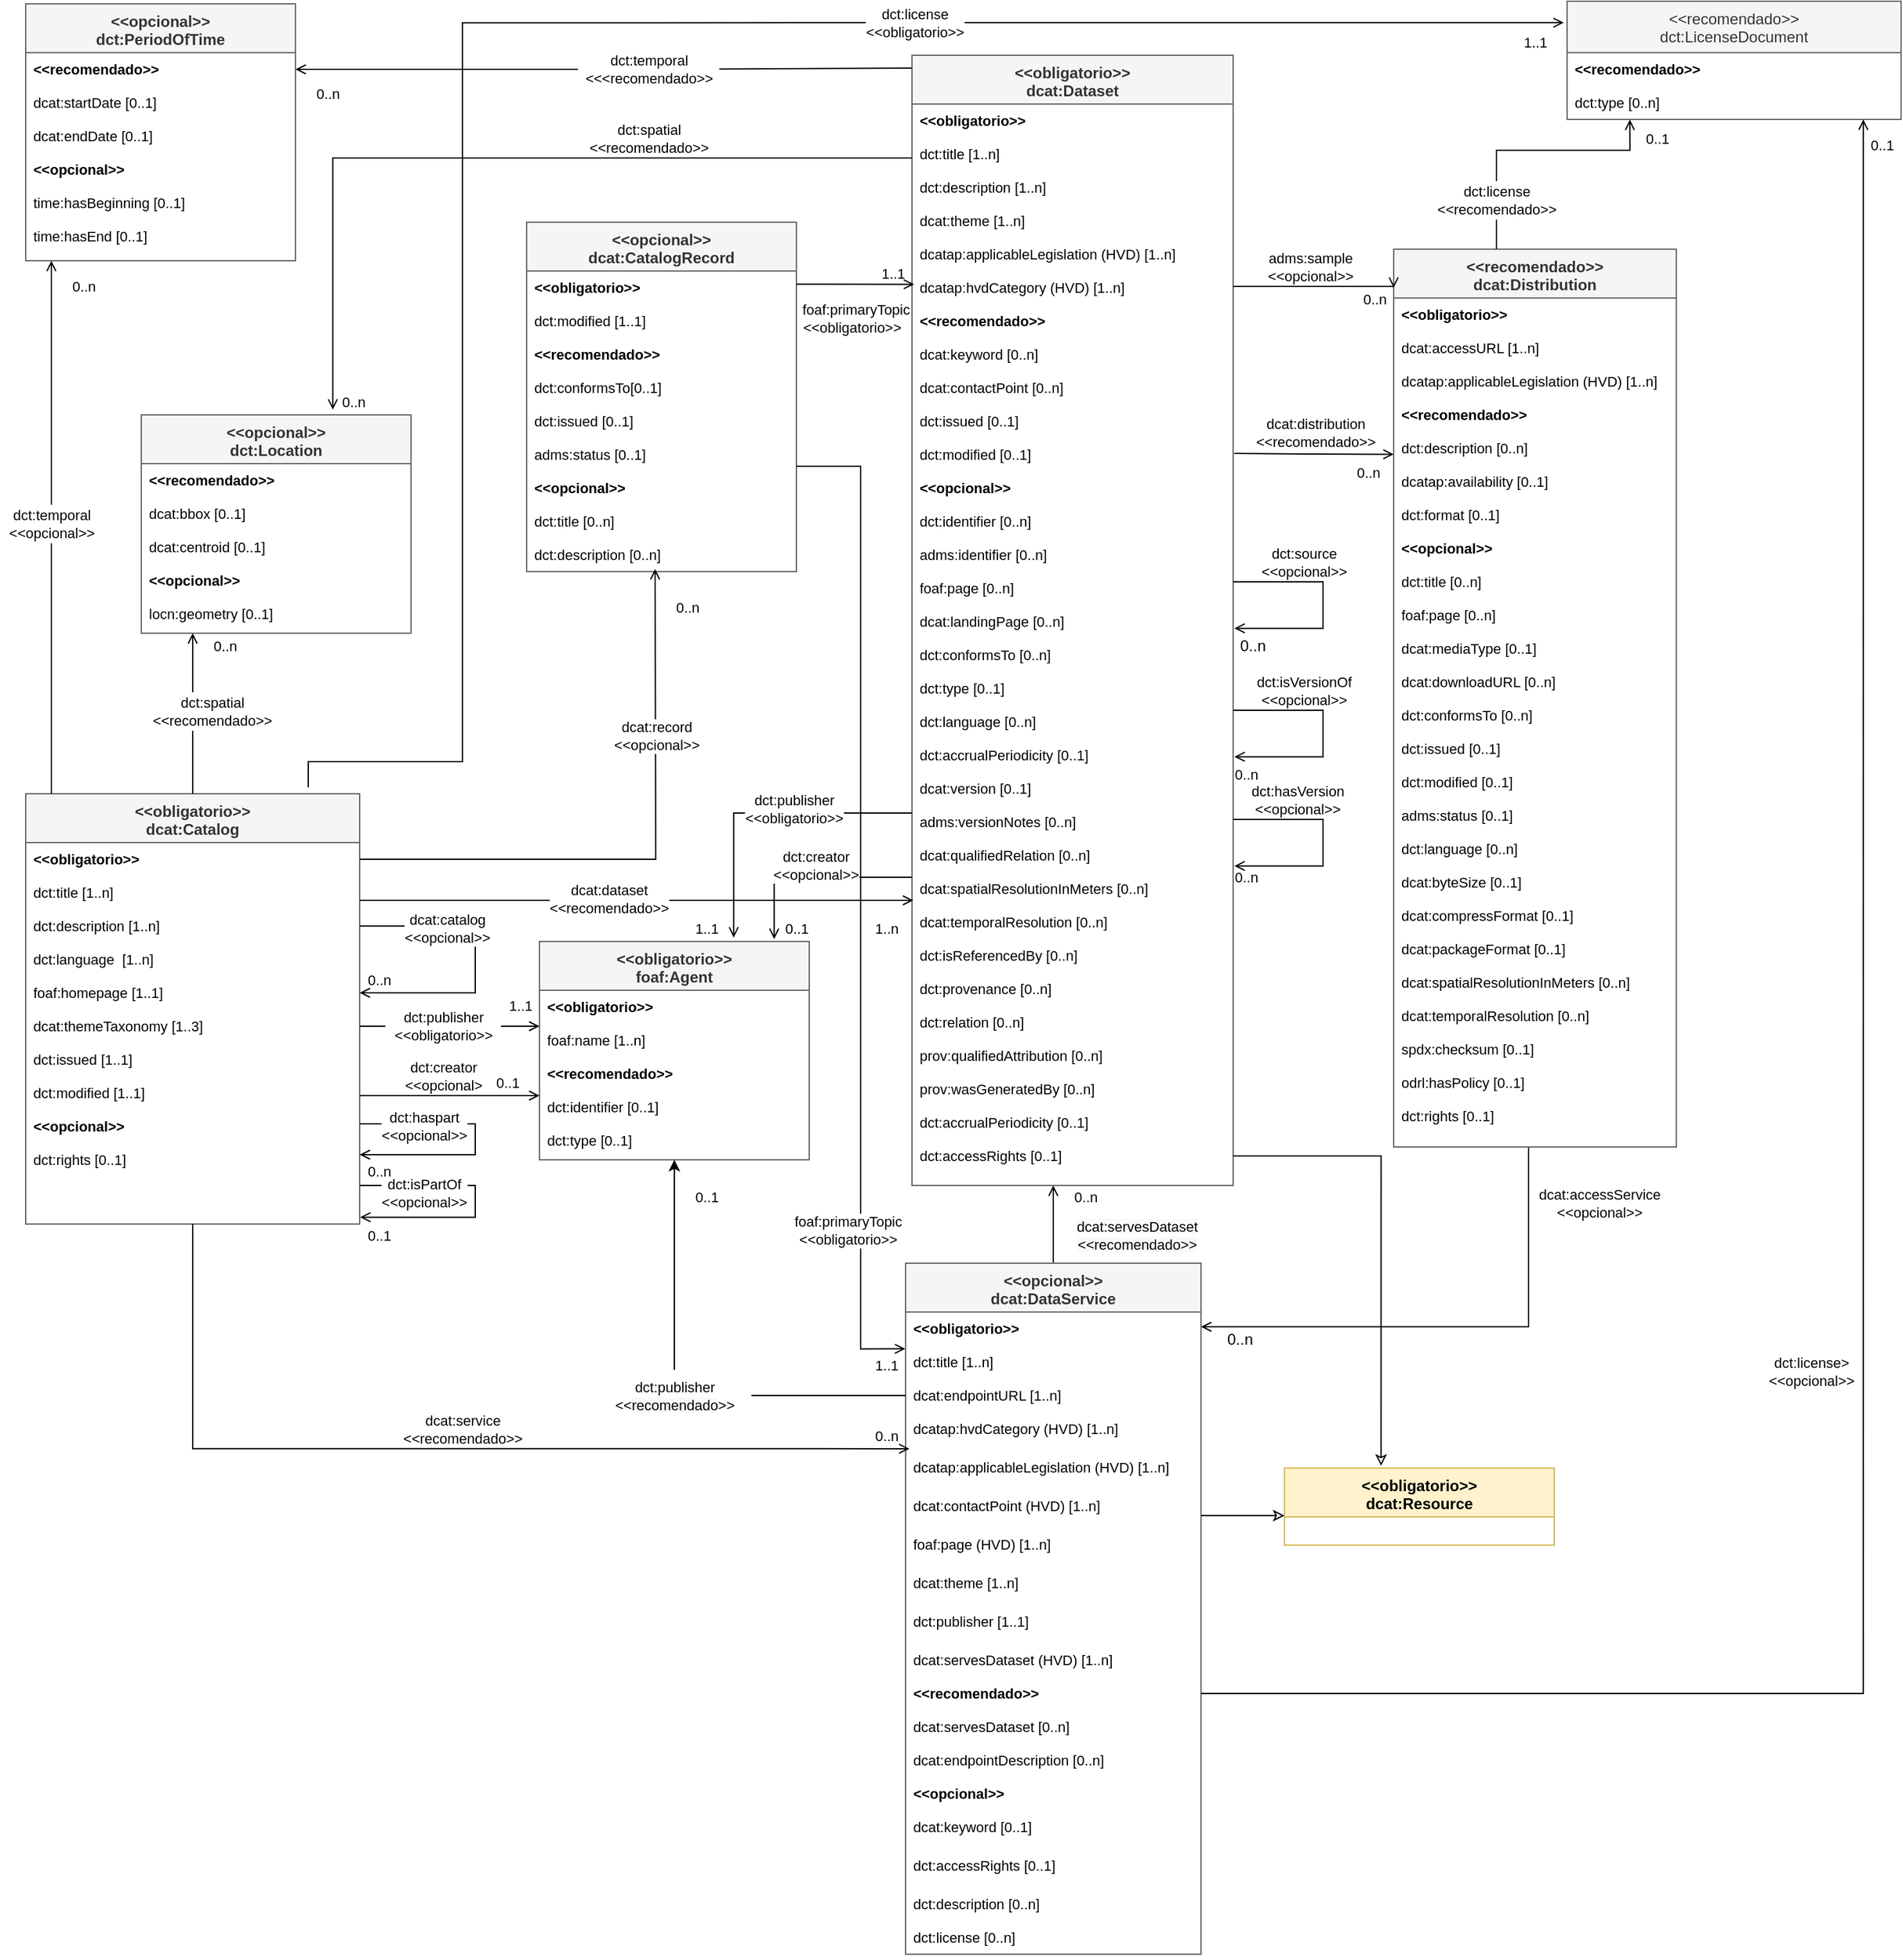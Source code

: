 <mxfile version="26.0.4">
  <diagram id="C5RBs43oDa-KdzZeNtuy" name="Page-1">
    <mxGraphModel dx="1185" dy="703" grid="1" gridSize="10" guides="1" tooltips="1" connect="1" arrows="1" fold="1" page="1" pageScale="1" pageWidth="1654" pageHeight="2336" math="0" shadow="0">
      <root>
        <mxCell id="WIyWlLk6GJQsqaUBKTNV-0" />
        <mxCell id="WIyWlLk6GJQsqaUBKTNV-1" parent="WIyWlLk6GJQsqaUBKTNV-0" />
        <mxCell id="G__cIaLFMgHAqbE_2iN8-207" style="edgeStyle=orthogonalEdgeStyle;rounded=0;orthogonalLoop=1;jettySize=auto;html=1;fontSize=11;fontColor=#000000;endArrow=open;endFill=0;" parent="WIyWlLk6GJQsqaUBKTNV-1" source="zkfFHV4jXpPFQw0GAbJ--17" target="G__cIaLFMgHAqbE_2iN8-58" edge="1">
          <mxGeometry relative="1" as="geometry">
            <mxPoint x="970" y="1070" as="targetPoint" />
            <Array as="points">
              <mxPoint x="1240" y="1070" />
            </Array>
          </mxGeometry>
        </mxCell>
        <mxCell id="YDY7Kbw59Wde-W-3O7tk-40" style="edgeStyle=orthogonalEdgeStyle;rounded=0;orthogonalLoop=1;jettySize=auto;html=1;endArrow=open;endFill=0;" parent="WIyWlLk6GJQsqaUBKTNV-1" source="G__cIaLFMgHAqbE_2iN8-57" edge="1">
          <mxGeometry relative="1" as="geometry">
            <mxPoint x="870" y="960" as="targetPoint" />
          </mxGeometry>
        </mxCell>
        <mxCell id="G__cIaLFMgHAqbE_2iN8-213" style="edgeStyle=orthogonalEdgeStyle;rounded=0;orthogonalLoop=1;jettySize=auto;html=1;fontSize=11;fontColor=#000000;endArrow=open;endFill=0;entryX=0.188;entryY=1.004;entryDx=0;entryDy=0;entryPerimeter=0;startArrow=none;" parent="WIyWlLk6GJQsqaUBKTNV-1" source="G__cIaLFMgHAqbE_2iN8-214" target="G__cIaLFMgHAqbE_2iN8-52" edge="1">
          <mxGeometry relative="1" as="geometry">
            <mxPoint x="1320" y="120" as="targetPoint" />
          </mxGeometry>
        </mxCell>
        <mxCell id="zkfFHV4jXpPFQw0GAbJ--17" value="&lt;&lt;recomendado&gt;&gt;&#xa;dcat:Distribution" style="swimlane;fontStyle=1;align=center;verticalAlign=top;childLayout=stackLayout;horizontal=1;startSize=38;horizontalStack=0;resizeParent=1;resizeLast=0;collapsible=1;marginBottom=0;rounded=0;shadow=0;strokeWidth=1;fillColor=#f5f5f5;fontColor=#333333;strokeColor=#666666;" parent="WIyWlLk6GJQsqaUBKTNV-1" vertex="1">
          <mxGeometry x="1135" y="231" width="220" height="699" as="geometry">
            <mxRectangle x="590" y="42" width="160" height="26" as="alternateBounds" />
          </mxGeometry>
        </mxCell>
        <mxCell id="zkfFHV4jXpPFQw0GAbJ--18" value="&lt;&lt;obligatorio&gt;&gt;&#xa;" style="text;align=left;verticalAlign=top;spacingLeft=4;spacingRight=4;overflow=hidden;rotatable=0;points=[[0,0.5],[1,0.5]];portConstraint=eastwest;fontStyle=1;fontSize=11;" parent="zkfFHV4jXpPFQw0GAbJ--17" vertex="1">
          <mxGeometry y="38" width="220" height="26" as="geometry" />
        </mxCell>
        <mxCell id="zkfFHV4jXpPFQw0GAbJ--19" value="dcat:accessURL [1..n]" style="text;align=left;verticalAlign=top;spacingLeft=4;spacingRight=4;overflow=hidden;rotatable=0;points=[[0,0.5],[1,0.5]];portConstraint=eastwest;rounded=0;shadow=0;html=0;fontSize=11;fontStyle=0" parent="zkfFHV4jXpPFQw0GAbJ--17" vertex="1">
          <mxGeometry y="64" width="220" height="26" as="geometry" />
        </mxCell>
        <mxCell id="Nw97LbCy2OWGeZqUpTsd-26" value="dcatap:applicableLegislation (HVD) [1..n]" style="text;align=left;verticalAlign=top;spacingLeft=4;spacingRight=4;overflow=hidden;rotatable=0;points=[[0,0.5],[1,0.5]];portConstraint=eastwest;fontSize=11;" parent="zkfFHV4jXpPFQw0GAbJ--17" vertex="1">
          <mxGeometry y="90" width="220" height="26" as="geometry" />
        </mxCell>
        <mxCell id="zkfFHV4jXpPFQw0GAbJ--20" value="&lt;&lt;recomendado&gt;&gt;" style="text;align=left;verticalAlign=top;spacingLeft=4;spacingRight=4;overflow=hidden;rotatable=0;points=[[0,0.5],[1,0.5]];portConstraint=eastwest;rounded=0;shadow=0;html=0;fontStyle=1;fontSize=11;" parent="zkfFHV4jXpPFQw0GAbJ--17" vertex="1">
          <mxGeometry y="116" width="220" height="26" as="geometry" />
        </mxCell>
        <mxCell id="zkfFHV4jXpPFQw0GAbJ--21" value="dct:description [0..n]" style="text;align=left;verticalAlign=top;spacingLeft=4;spacingRight=4;overflow=hidden;rotatable=0;points=[[0,0.5],[1,0.5]];portConstraint=eastwest;rounded=0;shadow=0;html=0;fontSize=11;" parent="zkfFHV4jXpPFQw0GAbJ--17" vertex="1">
          <mxGeometry y="142" width="220" height="26" as="geometry" />
        </mxCell>
        <mxCell id="zkfFHV4jXpPFQw0GAbJ--22" value="dcatap:availability [0..1]" style="text;align=left;verticalAlign=top;spacingLeft=4;spacingRight=4;overflow=hidden;rotatable=0;points=[[0,0.5],[1,0.5]];portConstraint=eastwest;rounded=0;shadow=0;html=0;fontSize=11;" parent="zkfFHV4jXpPFQw0GAbJ--17" vertex="1">
          <mxGeometry y="168" width="220" height="26" as="geometry" />
        </mxCell>
        <mxCell id="zkfFHV4jXpPFQw0GAbJ--24" value="dct:format [0..1]" style="text;align=left;verticalAlign=top;spacingLeft=4;spacingRight=4;overflow=hidden;rotatable=0;points=[[0,0.5],[1,0.5]];portConstraint=eastwest;fontSize=11;" parent="zkfFHV4jXpPFQw0GAbJ--17" vertex="1">
          <mxGeometry y="194" width="220" height="26" as="geometry" />
        </mxCell>
        <mxCell id="zkfFHV4jXpPFQw0GAbJ--25" value="&lt;&lt;opcional&gt;&gt;" style="text;align=left;verticalAlign=top;spacingLeft=4;spacingRight=4;overflow=hidden;rotatable=0;points=[[0,0.5],[1,0.5]];portConstraint=eastwest;fontSize=11;fontStyle=1" parent="zkfFHV4jXpPFQw0GAbJ--17" vertex="1">
          <mxGeometry y="220" width="220" height="26" as="geometry" />
        </mxCell>
        <mxCell id="G__cIaLFMgHAqbE_2iN8-11" value="dct:title [0..n]" style="text;align=left;verticalAlign=top;spacingLeft=4;spacingRight=4;overflow=hidden;rotatable=0;points=[[0,0.5],[1,0.5]];portConstraint=eastwest;fontSize=11;" parent="zkfFHV4jXpPFQw0GAbJ--17" vertex="1">
          <mxGeometry y="246" width="220" height="26" as="geometry" />
        </mxCell>
        <mxCell id="G__cIaLFMgHAqbE_2iN8-12" value="foaf:page [0..n]" style="text;align=left;verticalAlign=top;spacingLeft=4;spacingRight=4;overflow=hidden;rotatable=0;points=[[0,0.5],[1,0.5]];portConstraint=eastwest;fontSize=11;" parent="zkfFHV4jXpPFQw0GAbJ--17" vertex="1">
          <mxGeometry y="272" width="220" height="26" as="geometry" />
        </mxCell>
        <mxCell id="G__cIaLFMgHAqbE_2iN8-2" value="dcat:mediaType [0..1]" style="text;align=left;verticalAlign=top;spacingLeft=4;spacingRight=4;overflow=hidden;rotatable=0;points=[[0,0.5],[1,0.5]];portConstraint=eastwest;fontSize=11;" parent="zkfFHV4jXpPFQw0GAbJ--17" vertex="1">
          <mxGeometry y="298" width="220" height="26" as="geometry" />
        </mxCell>
        <mxCell id="G__cIaLFMgHAqbE_2iN8-1" value="dcat:downloadURL [0..n]" style="text;align=left;verticalAlign=top;spacingLeft=4;spacingRight=4;overflow=hidden;rotatable=0;points=[[0,0.5],[1,0.5]];portConstraint=eastwest;fontSize=11;" parent="zkfFHV4jXpPFQw0GAbJ--17" vertex="1">
          <mxGeometry y="324" width="220" height="26" as="geometry" />
        </mxCell>
        <mxCell id="G__cIaLFMgHAqbE_2iN8-6" value="dct:conformsTo [0..n]" style="text;align=left;verticalAlign=top;spacingLeft=4;spacingRight=4;overflow=hidden;rotatable=0;points=[[0,0.5],[1,0.5]];portConstraint=eastwest;fontSize=11;" parent="zkfFHV4jXpPFQw0GAbJ--17" vertex="1">
          <mxGeometry y="350" width="220" height="26" as="geometry" />
        </mxCell>
        <mxCell id="G__cIaLFMgHAqbE_2iN8-7" value="dct:issued [0..1]" style="text;align=left;verticalAlign=top;spacingLeft=4;spacingRight=4;overflow=hidden;rotatable=0;points=[[0,0.5],[1,0.5]];portConstraint=eastwest;fontSize=11;" parent="zkfFHV4jXpPFQw0GAbJ--17" vertex="1">
          <mxGeometry y="376" width="220" height="26" as="geometry" />
        </mxCell>
        <mxCell id="G__cIaLFMgHAqbE_2iN8-9" value="dct:modified [0..1]" style="text;align=left;verticalAlign=top;spacingLeft=4;spacingRight=4;overflow=hidden;rotatable=0;points=[[0,0.5],[1,0.5]];portConstraint=eastwest;fontSize=11;" parent="zkfFHV4jXpPFQw0GAbJ--17" vertex="1">
          <mxGeometry y="402" width="220" height="26" as="geometry" />
        </mxCell>
        <mxCell id="QwCsg95YqU4gFDhA0OOi-0" value="adms:status [0..1]" style="text;align=left;verticalAlign=top;spacingLeft=4;spacingRight=4;overflow=hidden;rotatable=0;points=[[0,0.5],[1,0.5]];portConstraint=eastwest;fontSize=11;" parent="zkfFHV4jXpPFQw0GAbJ--17" vertex="1">
          <mxGeometry y="428" width="220" height="26" as="geometry" />
        </mxCell>
        <mxCell id="G__cIaLFMgHAqbE_2iN8-8" value="dct:language [0..n]" style="text;align=left;verticalAlign=top;spacingLeft=4;spacingRight=4;overflow=hidden;rotatable=0;points=[[0,0.5],[1,0.5]];portConstraint=eastwest;fontSize=11;" parent="zkfFHV4jXpPFQw0GAbJ--17" vertex="1">
          <mxGeometry y="454" width="220" height="26" as="geometry" />
        </mxCell>
        <mxCell id="QwCsg95YqU4gFDhA0OOi-1" value="dcat:byteSize [0..1]" style="text;align=left;verticalAlign=top;spacingLeft=4;spacingRight=4;overflow=hidden;rotatable=0;points=[[0,0.5],[1,0.5]];portConstraint=eastwest;fontSize=11;" parent="zkfFHV4jXpPFQw0GAbJ--17" vertex="1">
          <mxGeometry y="480" width="220" height="26" as="geometry" />
        </mxCell>
        <mxCell id="G__cIaLFMgHAqbE_2iN8-0" value="dcat:compressFormat [0..1]" style="text;align=left;verticalAlign=top;spacingLeft=4;spacingRight=4;overflow=hidden;rotatable=0;points=[[0,0.5],[1,0.5]];portConstraint=eastwest;fontSize=11;" parent="zkfFHV4jXpPFQw0GAbJ--17" vertex="1">
          <mxGeometry y="506" width="220" height="26" as="geometry" />
        </mxCell>
        <mxCell id="G__cIaLFMgHAqbE_2iN8-3" value="dcat:packageFormat [0..1]" style="text;align=left;verticalAlign=top;spacingLeft=4;spacingRight=4;overflow=hidden;rotatable=0;points=[[0,0.5],[1,0.5]];portConstraint=eastwest;fontSize=11;" parent="zkfFHV4jXpPFQw0GAbJ--17" vertex="1">
          <mxGeometry y="532" width="220" height="26" as="geometry" />
        </mxCell>
        <mxCell id="G__cIaLFMgHAqbE_2iN8-4" value="dcat:spatialResolutionInMeters [0..n]" style="text;align=left;verticalAlign=top;spacingLeft=4;spacingRight=4;overflow=hidden;rotatable=0;points=[[0,0.5],[1,0.5]];portConstraint=eastwest;fontSize=11;" parent="zkfFHV4jXpPFQw0GAbJ--17" vertex="1">
          <mxGeometry y="558" width="220" height="26" as="geometry" />
        </mxCell>
        <mxCell id="G__cIaLFMgHAqbE_2iN8-5" value="dcat:temporalResolution [0..n]" style="text;align=left;verticalAlign=top;spacingLeft=4;spacingRight=4;overflow=hidden;rotatable=0;points=[[0,0.5],[1,0.5]];portConstraint=eastwest;fontSize=11;" parent="zkfFHV4jXpPFQw0GAbJ--17" vertex="1">
          <mxGeometry y="584" width="220" height="26" as="geometry" />
        </mxCell>
        <mxCell id="G__cIaLFMgHAqbE_2iN8-14" value="spdx:checksum [0..1]" style="text;align=left;verticalAlign=top;spacingLeft=4;spacingRight=4;overflow=hidden;rotatable=0;points=[[0,0.5],[1,0.5]];portConstraint=eastwest;fontSize=11;" parent="zkfFHV4jXpPFQw0GAbJ--17" vertex="1">
          <mxGeometry y="610" width="220" height="26" as="geometry" />
        </mxCell>
        <mxCell id="G__cIaLFMgHAqbE_2iN8-13" value="odrl:hasPolicy [0..1]" style="text;align=left;verticalAlign=top;spacingLeft=4;spacingRight=4;overflow=hidden;rotatable=0;points=[[0,0.5],[1,0.5]];portConstraint=eastwest;fontSize=11;" parent="zkfFHV4jXpPFQw0GAbJ--17" vertex="1">
          <mxGeometry y="636" width="220" height="26" as="geometry" />
        </mxCell>
        <mxCell id="G__cIaLFMgHAqbE_2iN8-10" value="dct:rights [0..1]" style="text;align=left;verticalAlign=top;spacingLeft=4;spacingRight=4;overflow=hidden;rotatable=0;points=[[0,0.5],[1,0.5]];portConstraint=eastwest;fontSize=11;" parent="zkfFHV4jXpPFQw0GAbJ--17" vertex="1">
          <mxGeometry y="662" width="220" height="26" as="geometry" />
        </mxCell>
        <mxCell id="G__cIaLFMgHAqbE_2iN8-176" style="edgeStyle=orthogonalEdgeStyle;rounded=0;orthogonalLoop=1;jettySize=auto;html=1;fontSize=11;fontColor=#000000;endArrow=open;endFill=0;entryX=1;entryY=0.5;entryDx=0;entryDy=0;startArrow=none;" parent="WIyWlLk6GJQsqaUBKTNV-1" source="G__cIaLFMgHAqbE_2iN8-178" target="G__cIaLFMgHAqbE_2iN8-133" edge="1">
          <mxGeometry relative="1" as="geometry">
            <mxPoint x="760" y="110" as="targetPoint" />
          </mxGeometry>
        </mxCell>
        <mxCell id="G__cIaLFMgHAqbE_2iN8-16" value="&lt;&lt;obligatorio&gt;&gt;&#xa;dcat:Dataset" style="swimlane;fontStyle=1;align=center;verticalAlign=top;childLayout=stackLayout;horizontal=1;startSize=38;horizontalStack=0;resizeParent=1;resizeLast=0;collapsible=1;marginBottom=0;rounded=0;shadow=0;strokeWidth=1;fillColor=#f5f5f5;fontColor=#333333;strokeColor=#666666;movable=1;resizable=1;rotatable=1;deletable=1;editable=1;connectable=1;" parent="WIyWlLk6GJQsqaUBKTNV-1" vertex="1">
          <mxGeometry x="760" y="80" width="250" height="880" as="geometry">
            <mxRectangle x="440" y="130" width="160" height="26" as="alternateBounds" />
          </mxGeometry>
        </mxCell>
        <mxCell id="G__cIaLFMgHAqbE_2iN8-17" value="&lt;&lt;obligatorio&gt;&gt;&#xa;" style="text;align=left;verticalAlign=top;spacingLeft=4;spacingRight=4;overflow=hidden;rotatable=0;points=[[0,0.5],[1,0.5]];portConstraint=eastwest;fontStyle=1;fontSize=11;" parent="G__cIaLFMgHAqbE_2iN8-16" vertex="1">
          <mxGeometry y="38" width="250" height="26" as="geometry" />
        </mxCell>
        <mxCell id="G__cIaLFMgHAqbE_2iN8-19" value="dct:title [1..n]" style="text;align=left;verticalAlign=top;spacingLeft=4;spacingRight=4;overflow=hidden;rotatable=0;points=[[0,0.5],[1,0.5]];portConstraint=eastwest;rounded=0;shadow=0;html=0;fontStyle=0;fontSize=11;" parent="G__cIaLFMgHAqbE_2iN8-16" vertex="1">
          <mxGeometry y="64" width="250" height="26" as="geometry" />
        </mxCell>
        <mxCell id="G__cIaLFMgHAqbE_2iN8-18" value="dct:description [1..n]" style="text;align=left;verticalAlign=top;spacingLeft=4;spacingRight=4;overflow=hidden;rotatable=0;points=[[0,0.5],[1,0.5]];portConstraint=eastwest;rounded=0;shadow=0;html=0;fontSize=11;fontStyle=0" parent="G__cIaLFMgHAqbE_2iN8-16" vertex="1">
          <mxGeometry y="90" width="250" height="26" as="geometry" />
        </mxCell>
        <mxCell id="G__cIaLFMgHAqbE_2iN8-23" value="dcat:theme [1..n]" style="text;align=left;verticalAlign=top;spacingLeft=4;spacingRight=4;overflow=hidden;rotatable=0;points=[[0,0.5],[1,0.5]];portConstraint=eastwest;fontSize=11;fontStyle=0" parent="G__cIaLFMgHAqbE_2iN8-16" vertex="1">
          <mxGeometry y="116" width="250" height="26" as="geometry" />
        </mxCell>
        <mxCell id="Nw97LbCy2OWGeZqUpTsd-25" value="dcatap:applicableLegislation (HVD) [1..n]" style="text;align=left;verticalAlign=top;spacingLeft=4;spacingRight=4;overflow=hidden;rotatable=0;points=[[0,0.5],[1,0.5]];portConstraint=eastwest;fontSize=11;" parent="G__cIaLFMgHAqbE_2iN8-16" vertex="1">
          <mxGeometry y="142" width="250" height="26" as="geometry" />
        </mxCell>
        <mxCell id="Nw97LbCy2OWGeZqUpTsd-24" value="dcatap:hvdCategory (HVD) [1..n]" style="text;align=left;verticalAlign=top;spacingLeft=4;spacingRight=4;overflow=hidden;rotatable=0;points=[[0,0.5],[1,0.5]];portConstraint=eastwest;fontSize=11;" parent="G__cIaLFMgHAqbE_2iN8-16" vertex="1">
          <mxGeometry y="168" width="250" height="26" as="geometry" />
        </mxCell>
        <mxCell id="G__cIaLFMgHAqbE_2iN8-20" value="&lt;&lt;recomendado&gt;&gt;" style="text;align=left;verticalAlign=top;spacingLeft=4;spacingRight=4;overflow=hidden;rotatable=0;points=[[0,0.5],[1,0.5]];portConstraint=eastwest;rounded=0;shadow=0;html=0;fontSize=11;fontStyle=1" parent="G__cIaLFMgHAqbE_2iN8-16" vertex="1">
          <mxGeometry y="194" width="250" height="26" as="geometry" />
        </mxCell>
        <mxCell id="G__cIaLFMgHAqbE_2iN8-22" value="dcat:keyword [0..n]" style="text;align=left;verticalAlign=top;spacingLeft=4;spacingRight=4;overflow=hidden;rotatable=0;points=[[0,0.5],[1,0.5]];portConstraint=eastwest;fontSize=11;" parent="G__cIaLFMgHAqbE_2iN8-16" vertex="1">
          <mxGeometry y="220" width="250" height="26" as="geometry" />
        </mxCell>
        <mxCell id="G__cIaLFMgHAqbE_2iN8-21" value="dcat:contactPoint [0..n]" style="text;align=left;verticalAlign=top;spacingLeft=4;spacingRight=4;overflow=hidden;rotatable=0;points=[[0,0.5],[1,0.5]];portConstraint=eastwest;rounded=0;shadow=0;html=0;fontSize=11;" parent="G__cIaLFMgHAqbE_2iN8-16" vertex="1">
          <mxGeometry y="246" width="250" height="26" as="geometry" />
        </mxCell>
        <mxCell id="G__cIaLFMgHAqbE_2iN8-29" value="dct:issued [0..1]" style="text;align=left;verticalAlign=top;spacingLeft=4;spacingRight=4;overflow=hidden;rotatable=0;points=[[0,0.5],[1,0.5]];portConstraint=eastwest;fontSize=11;" parent="G__cIaLFMgHAqbE_2iN8-16" vertex="1">
          <mxGeometry y="272" width="250" height="26" as="geometry" />
        </mxCell>
        <mxCell id="G__cIaLFMgHAqbE_2iN8-30" value="dct:modified [0..1]" style="text;align=left;verticalAlign=top;spacingLeft=4;spacingRight=4;overflow=hidden;rotatable=0;points=[[0,0.5],[1,0.5]];portConstraint=eastwest;fontSize=11;" parent="G__cIaLFMgHAqbE_2iN8-16" vertex="1">
          <mxGeometry y="298" width="250" height="26" as="geometry" />
        </mxCell>
        <mxCell id="G__cIaLFMgHAqbE_2iN8-24" value="&lt;&lt;opcional&gt;&gt;" style="text;align=left;verticalAlign=top;spacingLeft=4;spacingRight=4;overflow=hidden;rotatable=0;points=[[0,0.5],[1,0.5]];portConstraint=eastwest;fontSize=11;fontStyle=1" parent="G__cIaLFMgHAqbE_2iN8-16" vertex="1">
          <mxGeometry y="324" width="250" height="26" as="geometry" />
        </mxCell>
        <mxCell id="G__cIaLFMgHAqbE_2iN8-25" value="dct:identifier [0..n]" style="text;align=left;verticalAlign=top;spacingLeft=4;spacingRight=4;overflow=hidden;rotatable=0;points=[[0,0.5],[1,0.5]];portConstraint=eastwest;fontSize=11;" parent="G__cIaLFMgHAqbE_2iN8-16" vertex="1">
          <mxGeometry y="350" width="250" height="26" as="geometry" />
        </mxCell>
        <mxCell id="G__cIaLFMgHAqbE_2iN8-27" value="adms:identifier [0..n]" style="text;align=left;verticalAlign=top;spacingLeft=4;spacingRight=4;overflow=hidden;rotatable=0;points=[[0,0.5],[1,0.5]];portConstraint=eastwest;fontSize=11;" parent="G__cIaLFMgHAqbE_2iN8-16" vertex="1">
          <mxGeometry y="376" width="250" height="26" as="geometry" />
        </mxCell>
        <mxCell id="G__cIaLFMgHAqbE_2iN8-26" value="foaf:page [0..n]" style="text;align=left;verticalAlign=top;spacingLeft=4;spacingRight=4;overflow=hidden;rotatable=0;points=[[0,0.5],[1,0.5]];portConstraint=eastwest;fontSize=11;" parent="G__cIaLFMgHAqbE_2iN8-16" vertex="1">
          <mxGeometry y="402" width="250" height="26" as="geometry" />
        </mxCell>
        <mxCell id="G__cIaLFMgHAqbE_2iN8-28" value="dcat:landingPage [0..n]" style="text;align=left;verticalAlign=top;spacingLeft=4;spacingRight=4;overflow=hidden;rotatable=0;points=[[0,0.5],[1,0.5]];portConstraint=eastwest;fontSize=11;" parent="G__cIaLFMgHAqbE_2iN8-16" vertex="1">
          <mxGeometry y="428" width="250" height="26" as="geometry" />
        </mxCell>
        <mxCell id="G__cIaLFMgHAqbE_2iN8-33" value="dct:conformsTo [0..n]" style="text;align=left;verticalAlign=top;spacingLeft=4;spacingRight=4;overflow=hidden;rotatable=0;points=[[0,0.5],[1,0.5]];portConstraint=eastwest;fontSize=11;" parent="G__cIaLFMgHAqbE_2iN8-16" vertex="1">
          <mxGeometry y="454" width="250" height="26" as="geometry" />
        </mxCell>
        <mxCell id="G__cIaLFMgHAqbE_2iN8-31" value="dct:type [0..1]" style="text;align=left;verticalAlign=top;spacingLeft=4;spacingRight=4;overflow=hidden;rotatable=0;points=[[0,0.5],[1,0.5]];portConstraint=eastwest;fontSize=11;" parent="G__cIaLFMgHAqbE_2iN8-16" vertex="1">
          <mxGeometry y="480" width="250" height="26" as="geometry" />
        </mxCell>
        <mxCell id="G__cIaLFMgHAqbE_2iN8-32" value="dct:language [0..n]" style="text;align=left;verticalAlign=top;spacingLeft=4;spacingRight=4;overflow=hidden;rotatable=0;points=[[0,0.5],[1,0.5]];portConstraint=eastwest;fontSize=11;" parent="G__cIaLFMgHAqbE_2iN8-16" vertex="1">
          <mxGeometry y="506" width="250" height="26" as="geometry" />
        </mxCell>
        <mxCell id="YDY7Kbw59Wde-W-3O7tk-36" value="dct:accrualPeriodicity [0..1]" style="text;align=left;verticalAlign=top;spacingLeft=4;spacingRight=4;overflow=hidden;rotatable=0;points=[[0,0.5],[1,0.5]];portConstraint=eastwest;fontSize=11;" parent="G__cIaLFMgHAqbE_2iN8-16" vertex="1">
          <mxGeometry y="532" width="250" height="26" as="geometry" />
        </mxCell>
        <mxCell id="G__cIaLFMgHAqbE_2iN8-34" value="dcat:version [0..1]" style="text;align=left;verticalAlign=top;spacingLeft=4;spacingRight=4;overflow=hidden;rotatable=0;points=[[0,0.5],[1,0.5]];portConstraint=eastwest;fontSize=11;" parent="G__cIaLFMgHAqbE_2iN8-16" vertex="1">
          <mxGeometry y="558" width="250" height="26" as="geometry" />
        </mxCell>
        <mxCell id="G__cIaLFMgHAqbE_2iN8-35" value="adms:versionNotes [0..n]" style="text;align=left;verticalAlign=top;spacingLeft=4;spacingRight=4;overflow=hidden;rotatable=0;points=[[0,0.5],[1,0.5]];portConstraint=eastwest;fontSize=11;" parent="G__cIaLFMgHAqbE_2iN8-16" vertex="1">
          <mxGeometry y="584" width="250" height="26" as="geometry" />
        </mxCell>
        <mxCell id="G__cIaLFMgHAqbE_2iN8-36" value="dcat:qualifiedRelation [0..n]" style="text;align=left;verticalAlign=top;spacingLeft=4;spacingRight=4;overflow=hidden;rotatable=0;points=[[0,0.5],[1,0.5]];portConstraint=eastwest;fontSize=11;" parent="G__cIaLFMgHAqbE_2iN8-16" vertex="1">
          <mxGeometry y="610" width="250" height="26" as="geometry" />
        </mxCell>
        <mxCell id="G__cIaLFMgHAqbE_2iN8-37" value="dcat:spatialResolutionInMeters [0..n]" style="text;align=left;verticalAlign=top;spacingLeft=4;spacingRight=4;overflow=hidden;rotatable=0;points=[[0,0.5],[1,0.5]];portConstraint=eastwest;fontSize=11;" parent="G__cIaLFMgHAqbE_2iN8-16" vertex="1">
          <mxGeometry y="636" width="250" height="26" as="geometry" />
        </mxCell>
        <mxCell id="G__cIaLFMgHAqbE_2iN8-38" value="dcat:temporalResolution [0..n]" style="text;align=left;verticalAlign=top;spacingLeft=4;spacingRight=4;overflow=hidden;rotatable=0;points=[[0,0.5],[1,0.5]];portConstraint=eastwest;fontSize=11;" parent="G__cIaLFMgHAqbE_2iN8-16" vertex="1">
          <mxGeometry y="662" width="250" height="26" as="geometry" />
        </mxCell>
        <mxCell id="G__cIaLFMgHAqbE_2iN8-43" value="dct:isReferencedBy [0..n]" style="text;align=left;verticalAlign=top;spacingLeft=4;spacingRight=4;overflow=hidden;rotatable=0;points=[[0,0.5],[1,0.5]];portConstraint=eastwest;fontSize=11;" parent="G__cIaLFMgHAqbE_2iN8-16" vertex="1">
          <mxGeometry y="688" width="250" height="26" as="geometry" />
        </mxCell>
        <mxCell id="G__cIaLFMgHAqbE_2iN8-39" value="dct:provenance [0..n]" style="text;align=left;verticalAlign=top;spacingLeft=4;spacingRight=4;overflow=hidden;rotatable=0;points=[[0,0.5],[1,0.5]];portConstraint=eastwest;fontSize=11;" parent="G__cIaLFMgHAqbE_2iN8-16" vertex="1">
          <mxGeometry y="714" width="250" height="26" as="geometry" />
        </mxCell>
        <mxCell id="G__cIaLFMgHAqbE_2iN8-40" value="dct:relation [0..n]" style="text;align=left;verticalAlign=top;spacingLeft=4;spacingRight=4;overflow=hidden;rotatable=0;points=[[0,0.5],[1,0.5]];portConstraint=eastwest;fontSize=11;" parent="G__cIaLFMgHAqbE_2iN8-16" vertex="1">
          <mxGeometry y="740" width="250" height="26" as="geometry" />
        </mxCell>
        <mxCell id="G__cIaLFMgHAqbE_2iN8-44" value="prov:qualifiedAttribution [0..n]" style="text;align=left;verticalAlign=top;spacingLeft=4;spacingRight=4;overflow=hidden;rotatable=0;points=[[0,0.5],[1,0.5]];portConstraint=eastwest;fontSize=11;" parent="G__cIaLFMgHAqbE_2iN8-16" vertex="1">
          <mxGeometry y="766" width="250" height="26" as="geometry" />
        </mxCell>
        <mxCell id="G__cIaLFMgHAqbE_2iN8-41" value="prov:wasGeneratedBy [0..n]" style="text;align=left;verticalAlign=top;spacingLeft=4;spacingRight=4;overflow=hidden;rotatable=0;points=[[0,0.5],[1,0.5]];portConstraint=eastwest;fontSize=11;" parent="G__cIaLFMgHAqbE_2iN8-16" vertex="1">
          <mxGeometry y="792" width="250" height="26" as="geometry" />
        </mxCell>
        <mxCell id="G__cIaLFMgHAqbE_2iN8-42" value="dct:accrualPeriodicity [0..1]" style="text;align=left;verticalAlign=top;spacingLeft=4;spacingRight=4;overflow=hidden;rotatable=0;points=[[0,0.5],[1,0.5]];portConstraint=eastwest;fontSize=11;" parent="G__cIaLFMgHAqbE_2iN8-16" vertex="1">
          <mxGeometry y="818" width="250" height="26" as="geometry" />
        </mxCell>
        <mxCell id="G__cIaLFMgHAqbE_2iN8-45" value="dct:accessRights [0..1]" style="text;align=left;verticalAlign=top;spacingLeft=4;spacingRight=4;overflow=hidden;rotatable=0;points=[[0,0.5],[1,0.5]];portConstraint=eastwest;fontSize=11;" parent="G__cIaLFMgHAqbE_2iN8-16" vertex="1">
          <mxGeometry y="844" width="250" height="26" as="geometry" />
        </mxCell>
        <mxCell id="G__cIaLFMgHAqbE_2iN8-50" value="&lt;&lt;recomendado&gt;&gt;&#xa;dct:LicenseDocument&#xa;" style="swimlane;fontStyle=0;align=center;verticalAlign=top;childLayout=stackLayout;horizontal=1;startSize=40;horizontalStack=0;resizeParent=1;resizeLast=0;collapsible=1;marginBottom=0;rounded=0;shadow=0;strokeWidth=1;fillColor=#f5f5f5;fontColor=#333333;strokeColor=#666666;" parent="WIyWlLk6GJQsqaUBKTNV-1" vertex="1">
          <mxGeometry x="1270" y="38" width="260" height="92" as="geometry">
            <mxRectangle x="340" y="380" width="170" height="26" as="alternateBounds" />
          </mxGeometry>
        </mxCell>
        <mxCell id="G__cIaLFMgHAqbE_2iN8-51" value="&lt;&lt;recomendado&gt;&gt;&#xa;" style="text;align=left;verticalAlign=top;spacingLeft=4;spacingRight=4;overflow=hidden;rotatable=0;points=[[0,0.5],[1,0.5]];portConstraint=eastwest;fontSize=11;fontStyle=1" parent="G__cIaLFMgHAqbE_2iN8-50" vertex="1">
          <mxGeometry y="40" width="260" height="26" as="geometry" />
        </mxCell>
        <mxCell id="G__cIaLFMgHAqbE_2iN8-52" value="dct:type [0..n]" style="text;align=left;verticalAlign=top;spacingLeft=4;spacingRight=4;overflow=hidden;rotatable=0;points=[[0,0.5],[1,0.5]];portConstraint=eastwest;fontSize=11;" parent="G__cIaLFMgHAqbE_2iN8-50" vertex="1">
          <mxGeometry y="66" width="260" height="26" as="geometry" />
        </mxCell>
        <mxCell id="G__cIaLFMgHAqbE_2iN8-57" value="&lt;&lt;opcional&gt;&gt;&#xa;dcat:DataService" style="swimlane;fontStyle=1;align=center;verticalAlign=top;childLayout=stackLayout;horizontal=1;startSize=38;horizontalStack=0;resizeParent=1;resizeLast=0;collapsible=1;marginBottom=0;rounded=0;shadow=0;strokeWidth=1;fillColor=#f5f5f5;fontColor=#333333;strokeColor=#666666;" parent="WIyWlLk6GJQsqaUBKTNV-1" vertex="1">
          <mxGeometry x="755" y="1020.51" width="230" height="538" as="geometry">
            <mxRectangle x="590" y="42" width="160" height="26" as="alternateBounds" />
          </mxGeometry>
        </mxCell>
        <mxCell id="G__cIaLFMgHAqbE_2iN8-58" value="&lt;&lt;obligatorio&gt;&gt;&#xa;" style="text;align=left;verticalAlign=top;spacingLeft=4;spacingRight=4;overflow=hidden;rotatable=0;points=[[0,0.5],[1,0.5]];portConstraint=eastwest;fontStyle=1;fontSize=11;" parent="G__cIaLFMgHAqbE_2iN8-57" vertex="1">
          <mxGeometry y="38" width="230" height="26" as="geometry" />
        </mxCell>
        <mxCell id="G__cIaLFMgHAqbE_2iN8-59" value="dct:title [1..n]" style="text;align=left;verticalAlign=top;spacingLeft=4;spacingRight=4;overflow=hidden;rotatable=0;points=[[0,0.5],[1,0.5]];portConstraint=eastwest;rounded=0;shadow=0;html=0;fontSize=11;fontStyle=0" parent="G__cIaLFMgHAqbE_2iN8-57" vertex="1">
          <mxGeometry y="64" width="230" height="26" as="geometry" />
        </mxCell>
        <mxCell id="G__cIaLFMgHAqbE_2iN8-61" value="dcat:endpointURL [1..n]" style="text;align=left;verticalAlign=top;spacingLeft=4;spacingRight=4;overflow=hidden;rotatable=0;points=[[0,0.5],[1,0.5]];portConstraint=eastwest;rounded=0;shadow=0;html=0;fontSize=11;" parent="G__cIaLFMgHAqbE_2iN8-57" vertex="1">
          <mxGeometry y="90" width="230" height="26" as="geometry" />
        </mxCell>
        <mxCell id="Nw97LbCy2OWGeZqUpTsd-3" value="dcatap:hvdCategory (HVD) [1..n]" style="text;align=left;verticalAlign=top;spacingLeft=4;spacingRight=4;overflow=hidden;rotatable=0;points=[[0,0.5],[1,0.5]];portConstraint=eastwest;fontSize=11;" parent="G__cIaLFMgHAqbE_2iN8-57" vertex="1">
          <mxGeometry y="116" width="230" height="30" as="geometry" />
        </mxCell>
        <mxCell id="Nw97LbCy2OWGeZqUpTsd-4" value="dcatap:applicableLegislation (HVD) [1..n]" style="text;align=left;verticalAlign=top;spacingLeft=4;spacingRight=4;overflow=hidden;rotatable=0;points=[[0,0.5],[1,0.5]];portConstraint=eastwest;fontSize=11;" parent="G__cIaLFMgHAqbE_2iN8-57" vertex="1">
          <mxGeometry y="146" width="230" height="30" as="geometry" />
        </mxCell>
        <mxCell id="Nw97LbCy2OWGeZqUpTsd-6" value="dcat:contactPoint (HVD) [1..n]" style="text;align=left;verticalAlign=top;spacingLeft=4;spacingRight=4;overflow=hidden;rotatable=0;points=[[0,0.5],[1,0.5]];portConstraint=eastwest;fontSize=11;" parent="G__cIaLFMgHAqbE_2iN8-57" vertex="1">
          <mxGeometry y="176" width="230" height="30" as="geometry" />
        </mxCell>
        <mxCell id="Nw97LbCy2OWGeZqUpTsd-7" value="foaf:page (HVD) [1..n]" style="text;align=left;verticalAlign=top;spacingLeft=4;spacingRight=4;overflow=hidden;rotatable=0;points=[[0,0.5],[1,0.5]];portConstraint=eastwest;fontSize=11;" parent="G__cIaLFMgHAqbE_2iN8-57" vertex="1">
          <mxGeometry y="206" width="230" height="30" as="geometry" />
        </mxCell>
        <mxCell id="LO64hYzW_fXo8r1-_LwU-5" value="dcat:theme [1..n]" style="text;align=left;verticalAlign=top;spacingLeft=4;spacingRight=4;overflow=hidden;rotatable=0;points=[[0,0.5],[1,0.5]];portConstraint=eastwest;fontSize=11;" parent="G__cIaLFMgHAqbE_2iN8-57" vertex="1">
          <mxGeometry y="236" width="230" height="30" as="geometry" />
        </mxCell>
        <mxCell id="LO64hYzW_fXo8r1-_LwU-6" value="dct:publisher [1..1]" style="text;align=left;verticalAlign=top;spacingLeft=4;spacingRight=4;overflow=hidden;rotatable=0;points=[[0,0.5],[1,0.5]];portConstraint=eastwest;fontSize=11;" parent="G__cIaLFMgHAqbE_2iN8-57" vertex="1">
          <mxGeometry y="266" width="230" height="30" as="geometry" />
        </mxCell>
        <mxCell id="swZq3jRaT1kj8TktFzxu-0" value="dcat:servesDataset (HVD) [1..n]" style="text;align=left;verticalAlign=top;spacingLeft=4;spacingRight=4;overflow=hidden;rotatable=0;points=[[0,0.5],[1,0.5]];portConstraint=eastwest;fontSize=11;" parent="G__cIaLFMgHAqbE_2iN8-57" vertex="1">
          <mxGeometry y="296" width="230" height="26" as="geometry" />
        </mxCell>
        <mxCell id="G__cIaLFMgHAqbE_2iN8-62" value="&lt;&lt;recomendado&gt;&gt;" style="text;align=left;verticalAlign=top;spacingLeft=4;spacingRight=4;overflow=hidden;rotatable=0;points=[[0,0.5],[1,0.5]];portConstraint=eastwest;rounded=0;shadow=0;html=0;fontSize=11;fontStyle=1" parent="G__cIaLFMgHAqbE_2iN8-57" vertex="1">
          <mxGeometry y="322" width="230" height="26" as="geometry" />
        </mxCell>
        <mxCell id="BrOEmKaO7y7j9zNrJ8Gz-0" value="dcat:servesDataset [0..n]" style="text;align=left;verticalAlign=top;spacingLeft=4;spacingRight=4;overflow=hidden;rotatable=0;points=[[0,0.5],[1,0.5]];portConstraint=eastwest;fontSize=11;" vertex="1" parent="G__cIaLFMgHAqbE_2iN8-57">
          <mxGeometry y="348" width="230" height="26" as="geometry" />
        </mxCell>
        <mxCell id="G__cIaLFMgHAqbE_2iN8-63" value="dcat:endpointDescription [0..n]" style="text;align=left;verticalAlign=top;spacingLeft=4;spacingRight=4;overflow=hidden;rotatable=0;points=[[0,0.5],[1,0.5]];portConstraint=eastwest;fontSize=11;" parent="G__cIaLFMgHAqbE_2iN8-57" vertex="1">
          <mxGeometry y="374" width="230" height="26" as="geometry" />
        </mxCell>
        <mxCell id="G__cIaLFMgHAqbE_2iN8-64" value="&lt;&lt;opcional&gt;&gt;" style="text;align=left;verticalAlign=top;spacingLeft=4;spacingRight=4;overflow=hidden;rotatable=0;points=[[0,0.5],[1,0.5]];portConstraint=eastwest;fontSize=11;fontStyle=1" parent="G__cIaLFMgHAqbE_2iN8-57" vertex="1">
          <mxGeometry y="400" width="230" height="26" as="geometry" />
        </mxCell>
        <mxCell id="LO64hYzW_fXo8r1-_LwU-4" value="dcat:keyword [0..1]" style="text;align=left;verticalAlign=top;spacingLeft=4;spacingRight=4;overflow=hidden;rotatable=1;points=[[0,0.5],[1,0.5]];portConstraint=eastwest;fontSize=11;movable=1;resizable=1;deletable=1;editable=1;locked=0;connectable=1;" parent="G__cIaLFMgHAqbE_2iN8-57" vertex="1">
          <mxGeometry y="426" width="230" height="30" as="geometry" />
        </mxCell>
        <mxCell id="G__cIaLFMgHAqbE_2iN8-73" value="dct:accessRights [0..1]" style="text;align=left;verticalAlign=top;spacingLeft=4;spacingRight=4;overflow=hidden;rotatable=1;points=[[0,0.5],[1,0.5]];portConstraint=eastwest;fontSize=11;movable=1;resizable=1;deletable=1;editable=1;locked=0;connectable=1;" parent="G__cIaLFMgHAqbE_2iN8-57" vertex="1">
          <mxGeometry y="456" width="230" height="30" as="geometry" />
        </mxCell>
        <mxCell id="G__cIaLFMgHAqbE_2iN8-65" value="dct:description [0..n]" style="text;align=left;verticalAlign=top;spacingLeft=4;spacingRight=4;overflow=hidden;rotatable=0;points=[[0,0.5],[1,0.5]];portConstraint=eastwest;fontSize=11;" parent="G__cIaLFMgHAqbE_2iN8-57" vertex="1">
          <mxGeometry y="486" width="230" height="26" as="geometry" />
        </mxCell>
        <mxCell id="KP87vVrYD7smni4kBXjM-1" value="dct:license [0..n]" style="text;align=left;verticalAlign=top;spacingLeft=4;spacingRight=4;overflow=hidden;rotatable=0;points=[[0,0.5],[1,0.5]];portConstraint=eastwest;fontSize=11;" parent="G__cIaLFMgHAqbE_2iN8-57" vertex="1">
          <mxGeometry y="512" width="230" height="26" as="geometry" />
        </mxCell>
        <mxCell id="G__cIaLFMgHAqbE_2iN8-87" style="edgeStyle=orthogonalEdgeStyle;rounded=0;orthogonalLoop=1;jettySize=auto;html=1;entryX=0.887;entryY=1;entryDx=0;entryDy=0;entryPerimeter=0;fontSize=11;fontColor=#000000;endArrow=open;endFill=0;" parent="WIyWlLk6GJQsqaUBKTNV-1" source="G__cIaLFMgHAqbE_2iN8-62" target="G__cIaLFMgHAqbE_2iN8-52" edge="1">
          <mxGeometry relative="1" as="geometry" />
        </mxCell>
        <mxCell id="G__cIaLFMgHAqbE_2iN8-91" value="&lt;&lt;opcional&gt;&gt;&#xa;dcat:CatalogRecord" style="swimlane;fontStyle=1;align=center;verticalAlign=top;childLayout=stackLayout;horizontal=1;startSize=38;horizontalStack=0;resizeParent=1;resizeLast=0;collapsible=1;marginBottom=0;rounded=0;shadow=0;strokeWidth=1;fillColor=#f5f5f5;fontColor=#333333;strokeColor=#666666;" parent="WIyWlLk6GJQsqaUBKTNV-1" vertex="1">
          <mxGeometry x="460" y="210" width="210" height="272" as="geometry">
            <mxRectangle x="590" y="42" width="160" height="26" as="alternateBounds" />
          </mxGeometry>
        </mxCell>
        <mxCell id="G__cIaLFMgHAqbE_2iN8-92" value="&lt;&lt;obligatorio&gt;&gt;&#xa;" style="text;align=left;verticalAlign=top;spacingLeft=4;spacingRight=4;overflow=hidden;rotatable=0;points=[[0,0.5],[1,0.5]];portConstraint=eastwest;fontStyle=1;fontSize=11;" parent="G__cIaLFMgHAqbE_2iN8-91" vertex="1">
          <mxGeometry y="38" width="210" height="26" as="geometry" />
        </mxCell>
        <mxCell id="G__cIaLFMgHAqbE_2iN8-93" value="dct:modified [1..1]" style="text;align=left;verticalAlign=top;spacingLeft=4;spacingRight=4;overflow=hidden;rotatable=0;points=[[0,0.5],[1,0.5]];portConstraint=eastwest;rounded=0;shadow=0;html=0;fontSize=11;fontStyle=0" parent="G__cIaLFMgHAqbE_2iN8-91" vertex="1">
          <mxGeometry y="64" width="210" height="26" as="geometry" />
        </mxCell>
        <mxCell id="G__cIaLFMgHAqbE_2iN8-95" value="&lt;&lt;recomendado&gt;&gt;" style="text;align=left;verticalAlign=top;spacingLeft=4;spacingRight=4;overflow=hidden;rotatable=0;points=[[0,0.5],[1,0.5]];portConstraint=eastwest;rounded=0;shadow=0;html=0;fontSize=11;fontStyle=1" parent="G__cIaLFMgHAqbE_2iN8-91" vertex="1">
          <mxGeometry y="90" width="210" height="26" as="geometry" />
        </mxCell>
        <mxCell id="5UeH_RAN8fObKkaf4072-1" value="dct:conformsTo[0..1]" style="text;align=left;verticalAlign=top;spacingLeft=4;spacingRight=4;overflow=hidden;rotatable=0;points=[[0,0.5],[1,0.5]];portConstraint=eastwest;fontSize=11;" parent="G__cIaLFMgHAqbE_2iN8-91" vertex="1">
          <mxGeometry y="116" width="210" height="26" as="geometry" />
        </mxCell>
        <mxCell id="G__cIaLFMgHAqbE_2iN8-99" value="dct:issued [0..1]" style="text;align=left;verticalAlign=top;spacingLeft=4;spacingRight=4;overflow=hidden;rotatable=0;points=[[0,0.5],[1,0.5]];portConstraint=eastwest;fontSize=11;" parent="G__cIaLFMgHAqbE_2iN8-91" vertex="1">
          <mxGeometry y="142" width="210" height="26" as="geometry" />
        </mxCell>
        <mxCell id="5UeH_RAN8fObKkaf4072-2" value="adms:status [0..1]" style="text;align=left;verticalAlign=top;spacingLeft=4;spacingRight=4;overflow=hidden;rotatable=0;points=[[0,0.5],[1,0.5]];portConstraint=eastwest;fontSize=11;" parent="G__cIaLFMgHAqbE_2iN8-91" vertex="1">
          <mxGeometry y="168" width="210" height="26" as="geometry" />
        </mxCell>
        <mxCell id="G__cIaLFMgHAqbE_2iN8-100" value="&lt;&lt;opcional&gt;&gt;" style="text;align=left;verticalAlign=top;spacingLeft=4;spacingRight=4;overflow=hidden;rotatable=0;points=[[0,0.5],[1,0.5]];portConstraint=eastwest;fontSize=11;fontStyle=1" parent="G__cIaLFMgHAqbE_2iN8-91" vertex="1">
          <mxGeometry y="194" width="210" height="26" as="geometry" />
        </mxCell>
        <mxCell id="G__cIaLFMgHAqbE_2iN8-103" value="dct:title [0..n]" style="text;align=left;verticalAlign=top;spacingLeft=4;spacingRight=4;overflow=hidden;rotatable=0;points=[[0,0.5],[1,0.5]];portConstraint=eastwest;fontSize=11;" parent="G__cIaLFMgHAqbE_2iN8-91" vertex="1">
          <mxGeometry y="220" width="210" height="26" as="geometry" />
        </mxCell>
        <mxCell id="nSlxkaQxS2ecumgrIEwL-0" value="dct:description [0..n]" style="text;align=left;verticalAlign=top;spacingLeft=4;spacingRight=4;overflow=hidden;rotatable=0;points=[[0,0.5],[1,0.5]];portConstraint=eastwest;fontSize=11;" parent="G__cIaLFMgHAqbE_2iN8-91" vertex="1">
          <mxGeometry y="246" width="210" height="26" as="geometry" />
        </mxCell>
        <mxCell id="G__cIaLFMgHAqbE_2iN8-169" style="edgeStyle=orthogonalEdgeStyle;rounded=0;orthogonalLoop=1;jettySize=auto;html=1;fontSize=11;fontColor=#000000;endArrow=open;endFill=0;startArrow=none;" parent="WIyWlLk6GJQsqaUBKTNV-1" source="G__cIaLFMgHAqbE_2iN8-170" edge="1">
          <mxGeometry relative="1" as="geometry">
            <mxPoint x="200" y="530" as="targetPoint" />
            <Array as="points">
              <mxPoint x="200" y="570" />
              <mxPoint x="200" y="570" />
            </Array>
          </mxGeometry>
        </mxCell>
        <mxCell id="G__cIaLFMgHAqbE_2iN8-109" value="&lt;&lt;obligatorio&gt;&gt;&#xa;dcat:Catalog" style="swimlane;fontStyle=1;align=center;verticalAlign=top;childLayout=stackLayout;horizontal=1;startSize=38;horizontalStack=0;resizeParent=1;resizeLast=0;collapsible=1;marginBottom=0;rounded=0;shadow=0;strokeWidth=1;fillColor=#f5f5f5;fontColor=#333333;strokeColor=#666666;" parent="WIyWlLk6GJQsqaUBKTNV-1" vertex="1">
          <mxGeometry x="70" y="655" width="260" height="335" as="geometry">
            <mxRectangle x="590" y="42" width="160" height="26" as="alternateBounds" />
          </mxGeometry>
        </mxCell>
        <mxCell id="G__cIaLFMgHAqbE_2iN8-110" value="&lt;&lt;obligatorio&gt;&gt;&#xa;" style="text;align=left;verticalAlign=top;spacingLeft=4;spacingRight=4;overflow=hidden;rotatable=0;points=[[0,0.5],[1,0.5]];portConstraint=eastwest;fontStyle=1;fontSize=11;" parent="G__cIaLFMgHAqbE_2iN8-109" vertex="1">
          <mxGeometry y="38" width="260" height="26" as="geometry" />
        </mxCell>
        <mxCell id="G__cIaLFMgHAqbE_2iN8-111" value="dct:title [1..n]" style="text;align=left;verticalAlign=top;spacingLeft=4;spacingRight=4;overflow=hidden;rotatable=0;points=[[0,0.5],[1,0.5]];portConstraint=eastwest;rounded=0;shadow=0;html=0;fontSize=11;fontStyle=0" parent="G__cIaLFMgHAqbE_2iN8-109" vertex="1">
          <mxGeometry y="64" width="260" height="26" as="geometry" />
        </mxCell>
        <mxCell id="G__cIaLFMgHAqbE_2iN8-112" value="dct:description [1..n]" style="text;align=left;verticalAlign=top;spacingLeft=4;spacingRight=4;overflow=hidden;rotatable=0;points=[[0,0.5],[1,0.5]];portConstraint=eastwest;rounded=0;shadow=0;html=0;fontSize=11;fontStyle=0" parent="G__cIaLFMgHAqbE_2iN8-109" vertex="1">
          <mxGeometry y="90" width="260" height="26" as="geometry" />
        </mxCell>
        <mxCell id="5UeH_RAN8fObKkaf4072-0" value="dct:language  [1..n]" style="text;align=left;verticalAlign=top;spacingLeft=4;spacingRight=4;overflow=hidden;rotatable=0;points=[[0,0.5],[1,0.5]];portConstraint=eastwest;fontSize=11;" parent="G__cIaLFMgHAqbE_2iN8-109" vertex="1">
          <mxGeometry y="116" width="260" height="26" as="geometry" />
        </mxCell>
        <mxCell id="G__cIaLFMgHAqbE_2iN8-114" value="foaf:homepage [1..1]" style="text;align=left;verticalAlign=top;spacingLeft=4;spacingRight=4;overflow=hidden;rotatable=0;points=[[0,0.5],[1,0.5]];portConstraint=eastwest;fontSize=11;" parent="G__cIaLFMgHAqbE_2iN8-109" vertex="1">
          <mxGeometry y="142" width="260" height="26" as="geometry" />
        </mxCell>
        <mxCell id="G__cIaLFMgHAqbE_2iN8-115" value="dcat:themeTaxonomy [1..3]" style="text;align=left;verticalAlign=top;spacingLeft=4;spacingRight=4;overflow=hidden;rotatable=0;points=[[0,0.5],[1,0.5]];portConstraint=eastwest;fontSize=11;" parent="G__cIaLFMgHAqbE_2iN8-109" vertex="1">
          <mxGeometry y="168" width="260" height="26" as="geometry" />
        </mxCell>
        <mxCell id="G__cIaLFMgHAqbE_2iN8-116" value="dct:issued [1..1]" style="text;align=left;verticalAlign=top;spacingLeft=4;spacingRight=4;overflow=hidden;rotatable=0;points=[[0,0.5],[1,0.5]];portConstraint=eastwest;fontSize=11;fontStyle=0" parent="G__cIaLFMgHAqbE_2iN8-109" vertex="1">
          <mxGeometry y="194" width="260" height="26" as="geometry" />
        </mxCell>
        <mxCell id="G__cIaLFMgHAqbE_2iN8-117" value="dct:modified [1..1]" style="text;align=left;verticalAlign=top;spacingLeft=4;spacingRight=4;overflow=hidden;rotatable=0;points=[[0,0.5],[1,0.5]];portConstraint=eastwest;fontSize=11;" parent="G__cIaLFMgHAqbE_2iN8-109" vertex="1">
          <mxGeometry y="220" width="260" height="26" as="geometry" />
        </mxCell>
        <mxCell id="gNaJxkc7meoPZ9sQGeCP-11" style="edgeStyle=orthogonalEdgeStyle;rounded=0;orthogonalLoop=1;jettySize=auto;html=1;fontSize=11;endArrow=open;endFill=0;" parent="G__cIaLFMgHAqbE_2iN8-109" edge="1">
          <mxGeometry relative="1" as="geometry">
            <mxPoint x="260" y="281" as="targetPoint" />
            <mxPoint x="260.0" y="257" as="sourcePoint" />
            <Array as="points">
              <mxPoint x="350" y="257" />
              <mxPoint x="350" y="281" />
            </Array>
          </mxGeometry>
        </mxCell>
        <mxCell id="gNaJxkc7meoPZ9sQGeCP-12" value="dct:haspart&lt;br&gt;&amp;lt;&amp;lt;opcional&amp;gt;&amp;gt;" style="edgeLabel;html=1;align=center;verticalAlign=middle;resizable=0;points=[];fontSize=11;" parent="gNaJxkc7meoPZ9sQGeCP-11" connectable="0" vertex="1">
          <mxGeometry x="-0.697" y="-2" relative="1" as="geometry">
            <mxPoint x="19" as="offset" />
          </mxGeometry>
        </mxCell>
        <mxCell id="G__cIaLFMgHAqbE_2iN8-119" value="&lt;&lt;opcional&gt;&gt;" style="text;align=left;verticalAlign=top;spacingLeft=4;spacingRight=4;overflow=hidden;rotatable=0;points=[[0,0.5],[1,0.5]];portConstraint=eastwest;fontSize=11;fontStyle=1" parent="G__cIaLFMgHAqbE_2iN8-109" vertex="1">
          <mxGeometry y="246" width="260" height="26" as="geometry" />
        </mxCell>
        <mxCell id="G__cIaLFMgHAqbE_2iN8-161" value="dct:rights [0..1]" style="text;align=left;verticalAlign=top;spacingLeft=4;spacingRight=4;overflow=hidden;rotatable=0;points=[[0,0.5],[1,0.5]];portConstraint=eastwest;rounded=0;shadow=0;html=0;fontSize=11;fontStyle=0" parent="G__cIaLFMgHAqbE_2iN8-109" vertex="1">
          <mxGeometry y="272" width="260" height="26" as="geometry" />
        </mxCell>
        <mxCell id="OaB2JreOMgmjrerWSANu-0" style="edgeStyle=orthogonalEdgeStyle;rounded=0;orthogonalLoop=1;jettySize=auto;html=1;endArrow=open;endFill=0;entryX=1;entryY=0.5;entryDx=0;entryDy=0;" parent="G__cIaLFMgHAqbE_2iN8-109" source="G__cIaLFMgHAqbE_2iN8-112" edge="1">
          <mxGeometry relative="1" as="geometry">
            <mxPoint x="260" y="155" as="targetPoint" />
            <Array as="points">
              <mxPoint x="350" y="103" />
              <mxPoint x="350" y="155" />
            </Array>
          </mxGeometry>
        </mxCell>
        <mxCell id="OaB2JreOMgmjrerWSANu-6" value="dcat:catalog&lt;br&gt;&amp;lt;&amp;lt;opcional&amp;gt;&amp;gt;" style="edgeLabel;html=1;align=center;verticalAlign=middle;resizable=0;points=[];fontSize=11;" parent="OaB2JreOMgmjrerWSANu-0" connectable="0" vertex="1">
          <mxGeometry x="-0.413" y="-2" relative="1" as="geometry">
            <mxPoint as="offset" />
          </mxGeometry>
        </mxCell>
        <mxCell id="G__cIaLFMgHAqbE_2iN8-129" value="&lt;&lt;opcional&gt;&gt;&#xa;dct:PeriodOfTime" style="swimlane;fontStyle=1;align=center;verticalAlign=top;childLayout=stackLayout;horizontal=1;startSize=38;horizontalStack=0;resizeParent=1;resizeLast=0;collapsible=1;marginBottom=0;rounded=0;shadow=0;strokeWidth=1;fillColor=#f5f5f5;fontColor=#333333;strokeColor=#666666;" parent="WIyWlLk6GJQsqaUBKTNV-1" vertex="1">
          <mxGeometry x="70" y="40" width="210" height="200" as="geometry">
            <mxRectangle x="590" y="42" width="160" height="26" as="alternateBounds" />
          </mxGeometry>
        </mxCell>
        <mxCell id="G__cIaLFMgHAqbE_2iN8-133" value="&lt;&lt;recomendado&gt;&gt;" style="text;align=left;verticalAlign=top;spacingLeft=4;spacingRight=4;overflow=hidden;rotatable=0;points=[[0,0.5],[1,0.5]];portConstraint=eastwest;rounded=0;shadow=0;html=0;fontSize=11;fontStyle=1" parent="G__cIaLFMgHAqbE_2iN8-129" vertex="1">
          <mxGeometry y="38" width="210" height="26" as="geometry" />
        </mxCell>
        <mxCell id="G__cIaLFMgHAqbE_2iN8-134" value="dcat:startDate [0..1]" style="text;align=left;verticalAlign=top;spacingLeft=4;spacingRight=4;overflow=hidden;rotatable=0;points=[[0,0.5],[1,0.5]];portConstraint=eastwest;fontSize=11;" parent="G__cIaLFMgHAqbE_2iN8-129" vertex="1">
          <mxGeometry y="64" width="210" height="26" as="geometry" />
        </mxCell>
        <mxCell id="G__cIaLFMgHAqbE_2iN8-135" value="dcat:endDate [0..1] " style="text;align=left;verticalAlign=top;spacingLeft=4;spacingRight=4;overflow=hidden;rotatable=0;points=[[0,0.5],[1,0.5]];portConstraint=eastwest;fontSize=11;fontStyle=0" parent="G__cIaLFMgHAqbE_2iN8-129" vertex="1">
          <mxGeometry y="90" width="210" height="26" as="geometry" />
        </mxCell>
        <mxCell id="G__cIaLFMgHAqbE_2iN8-136" value="&lt;&lt;opcional&gt;&gt;" style="text;align=left;verticalAlign=top;spacingLeft=4;spacingRight=4;overflow=hidden;rotatable=0;points=[[0,0.5],[1,0.5]];portConstraint=eastwest;fontSize=11;fontStyle=1" parent="G__cIaLFMgHAqbE_2iN8-129" vertex="1">
          <mxGeometry y="116" width="210" height="26" as="geometry" />
        </mxCell>
        <mxCell id="G__cIaLFMgHAqbE_2iN8-137" value="time:hasBeginning [0..1]" style="text;align=left;verticalAlign=top;spacingLeft=4;spacingRight=4;overflow=hidden;rotatable=0;points=[[0,0.5],[1,0.5]];portConstraint=eastwest;fontSize=11;" parent="G__cIaLFMgHAqbE_2iN8-129" vertex="1">
          <mxGeometry y="142" width="210" height="26" as="geometry" />
        </mxCell>
        <mxCell id="G__cIaLFMgHAqbE_2iN8-138" value="time:hasEnd [0..1]" style="text;align=left;verticalAlign=top;spacingLeft=4;spacingRight=4;overflow=hidden;rotatable=0;points=[[0,0.5],[1,0.5]];portConstraint=eastwest;fontSize=11;" parent="G__cIaLFMgHAqbE_2iN8-129" vertex="1">
          <mxGeometry y="168" width="210" height="26" as="geometry" />
        </mxCell>
        <mxCell id="G__cIaLFMgHAqbE_2iN8-139" value="&lt;&lt;opcional&gt;&gt;&#xa;dct:Location" style="swimlane;fontStyle=1;align=center;verticalAlign=top;childLayout=stackLayout;horizontal=1;startSize=38;horizontalStack=0;resizeParent=1;resizeLast=0;collapsible=1;marginBottom=0;rounded=0;shadow=0;strokeWidth=1;fillColor=#f5f5f5;fontColor=#333333;strokeColor=#666666;" parent="WIyWlLk6GJQsqaUBKTNV-1" vertex="1">
          <mxGeometry x="160" y="360" width="210" height="170" as="geometry">
            <mxRectangle x="590" y="42" width="160" height="26" as="alternateBounds" />
          </mxGeometry>
        </mxCell>
        <mxCell id="G__cIaLFMgHAqbE_2iN8-140" value="&lt;&lt;recomendado&gt;&gt;" style="text;align=left;verticalAlign=top;spacingLeft=4;spacingRight=4;overflow=hidden;rotatable=0;points=[[0,0.5],[1,0.5]];portConstraint=eastwest;rounded=0;shadow=0;html=0;fontSize=11;fontStyle=1" parent="G__cIaLFMgHAqbE_2iN8-139" vertex="1">
          <mxGeometry y="38" width="210" height="26" as="geometry" />
        </mxCell>
        <mxCell id="G__cIaLFMgHAqbE_2iN8-141" value="dcat:bbox [0..1]" style="text;align=left;verticalAlign=top;spacingLeft=4;spacingRight=4;overflow=hidden;rotatable=0;points=[[0,0.5],[1,0.5]];portConstraint=eastwest;fontSize=11;" parent="G__cIaLFMgHAqbE_2iN8-139" vertex="1">
          <mxGeometry y="64" width="210" height="26" as="geometry" />
        </mxCell>
        <mxCell id="G__cIaLFMgHAqbE_2iN8-142" value="dcat:centroid [0..1]" style="text;align=left;verticalAlign=top;spacingLeft=4;spacingRight=4;overflow=hidden;rotatable=0;points=[[0,0.5],[1,0.5]];portConstraint=eastwest;fontSize=11;fontStyle=0" parent="G__cIaLFMgHAqbE_2iN8-139" vertex="1">
          <mxGeometry y="90" width="210" height="26" as="geometry" />
        </mxCell>
        <mxCell id="G__cIaLFMgHAqbE_2iN8-143" value="&lt;&lt;opcional&gt;&gt;" style="text;align=left;verticalAlign=top;spacingLeft=4;spacingRight=4;overflow=hidden;rotatable=0;points=[[0,0.5],[1,0.5]];portConstraint=eastwest;fontSize=11;fontStyle=1" parent="G__cIaLFMgHAqbE_2iN8-139" vertex="1">
          <mxGeometry y="116" width="210" height="26" as="geometry" />
        </mxCell>
        <mxCell id="G__cIaLFMgHAqbE_2iN8-144" value="locn:geometry [0..1]" style="text;align=left;verticalAlign=top;spacingLeft=4;spacingRight=4;overflow=hidden;rotatable=0;points=[[0,0.5],[1,0.5]];portConstraint=eastwest;fontSize=11;" parent="G__cIaLFMgHAqbE_2iN8-139" vertex="1">
          <mxGeometry y="142" width="210" height="26" as="geometry" />
        </mxCell>
        <mxCell id="G__cIaLFMgHAqbE_2iN8-147" value="&lt;&lt;obligatorio&gt;&gt;&#xa;foaf:Agent" style="swimlane;fontStyle=1;align=center;verticalAlign=top;childLayout=stackLayout;horizontal=1;startSize=38;horizontalStack=0;resizeParent=1;resizeLast=0;collapsible=1;marginBottom=0;rounded=0;shadow=0;strokeWidth=1;fillColor=#f5f5f5;fontColor=#333333;strokeColor=#666666;" parent="WIyWlLk6GJQsqaUBKTNV-1" vertex="1">
          <mxGeometry x="470" y="770" width="210" height="170" as="geometry">
            <mxRectangle x="590" y="42" width="160" height="26" as="alternateBounds" />
          </mxGeometry>
        </mxCell>
        <mxCell id="G__cIaLFMgHAqbE_2iN8-150" value="&lt;&lt;obligatorio&gt;&gt;" style="text;align=left;verticalAlign=top;spacingLeft=4;spacingRight=4;overflow=hidden;rotatable=0;points=[[0,0.5],[1,0.5]];portConstraint=eastwest;fontSize=11;fontStyle=1" parent="G__cIaLFMgHAqbE_2iN8-147" vertex="1">
          <mxGeometry y="38" width="210" height="26" as="geometry" />
        </mxCell>
        <mxCell id="G__cIaLFMgHAqbE_2iN8-151" value="foaf:name [1..n]" style="text;align=left;verticalAlign=top;spacingLeft=4;spacingRight=4;overflow=hidden;rotatable=0;points=[[0,0.5],[1,0.5]];portConstraint=eastwest;fontSize=11;fontStyle=0" parent="G__cIaLFMgHAqbE_2iN8-147" vertex="1">
          <mxGeometry y="64" width="210" height="26" as="geometry" />
        </mxCell>
        <mxCell id="G__cIaLFMgHAqbE_2iN8-148" value="&lt;&lt;recomendado&gt;&gt;" style="text;align=left;verticalAlign=top;spacingLeft=4;spacingRight=4;overflow=hidden;rotatable=0;points=[[0,0.5],[1,0.5]];portConstraint=eastwest;rounded=0;shadow=0;html=0;fontSize=11;fontStyle=1" parent="G__cIaLFMgHAqbE_2iN8-147" vertex="1">
          <mxGeometry y="90" width="210" height="26" as="geometry" />
        </mxCell>
        <mxCell id="r3mdHAUj_esm86764-pQ-0" value="dct:identifier [0..1]" style="text;align=left;verticalAlign=top;spacingLeft=4;spacingRight=4;overflow=hidden;rotatable=0;points=[[0,0.5],[1,0.5]];portConstraint=eastwest;fontSize=11;" parent="G__cIaLFMgHAqbE_2iN8-147" vertex="1">
          <mxGeometry y="116" width="210" height="26" as="geometry" />
        </mxCell>
        <mxCell id="G__cIaLFMgHAqbE_2iN8-149" value="dct:type [0..1]" style="text;align=left;verticalAlign=top;spacingLeft=4;spacingRight=4;overflow=hidden;rotatable=0;points=[[0,0.5],[1,0.5]];portConstraint=eastwest;fontSize=11;" parent="G__cIaLFMgHAqbE_2iN8-147" vertex="1">
          <mxGeometry y="142" width="210" height="26" as="geometry" />
        </mxCell>
        <mxCell id="G__cIaLFMgHAqbE_2iN8-153" value="&lt;&lt;obligatorio&gt;&gt;&#xa;dcat:Resource" style="swimlane;fontStyle=1;align=center;verticalAlign=top;childLayout=stackLayout;horizontal=1;startSize=38;horizontalStack=0;resizeParent=1;resizeLast=0;collapsible=1;marginBottom=0;rounded=0;shadow=0;strokeWidth=1;fillColor=#fff2cc;strokeColor=#d6b656;" parent="WIyWlLk6GJQsqaUBKTNV-1" vertex="1">
          <mxGeometry x="1050" y="1180" width="210" height="60" as="geometry">
            <mxRectangle x="590" y="42" width="160" height="26" as="alternateBounds" />
          </mxGeometry>
        </mxCell>
        <mxCell id="G__cIaLFMgHAqbE_2iN8-165" value="0..n" style="text;html=1;align=center;verticalAlign=middle;resizable=0;points=[];autosize=1;strokeColor=none;fillColor=none;fontSize=11;fontColor=#000000;" parent="WIyWlLk6GJQsqaUBKTNV-1" vertex="1">
          <mxGeometry x="100" y="250" width="30" height="20" as="geometry" />
        </mxCell>
        <mxCell id="G__cIaLFMgHAqbE_2iN8-168" style="edgeStyle=orthogonalEdgeStyle;rounded=0;orthogonalLoop=1;jettySize=auto;html=1;fontSize=11;fontColor=#000000;endArrow=open;endFill=0;" parent="WIyWlLk6GJQsqaUBKTNV-1" source="G__cIaLFMgHAqbE_2iN8-166" edge="1">
          <mxGeometry relative="1" as="geometry">
            <mxPoint x="90" y="240" as="targetPoint" />
            <Array as="points">
              <mxPoint x="90" y="400" />
              <mxPoint x="90" y="400" />
            </Array>
          </mxGeometry>
        </mxCell>
        <mxCell id="G__cIaLFMgHAqbE_2iN8-166" value="dct:temporal&lt;br&gt;&amp;lt;&amp;lt;opcional&amp;gt;&amp;gt;" style="text;html=1;align=center;verticalAlign=middle;resizable=0;points=[];autosize=1;strokeColor=none;fillColor=none;fontSize=11;fontColor=#000000;" parent="WIyWlLk6GJQsqaUBKTNV-1" vertex="1">
          <mxGeometry x="50" y="430" width="80" height="30" as="geometry" />
        </mxCell>
        <mxCell id="G__cIaLFMgHAqbE_2iN8-167" value="" style="edgeStyle=orthogonalEdgeStyle;rounded=0;orthogonalLoop=1;jettySize=auto;html=1;fontSize=11;fontColor=#000000;endArrow=none;endFill=0;" parent="WIyWlLk6GJQsqaUBKTNV-1" source="G__cIaLFMgHAqbE_2iN8-109" target="G__cIaLFMgHAqbE_2iN8-166" edge="1">
          <mxGeometry relative="1" as="geometry">
            <mxPoint x="90" y="238.261" as="targetPoint" />
            <mxPoint x="90.0" y="655.0" as="sourcePoint" />
            <Array as="points">
              <mxPoint x="90" y="510" />
              <mxPoint x="90" y="510" />
            </Array>
          </mxGeometry>
        </mxCell>
        <mxCell id="G__cIaLFMgHAqbE_2iN8-170" value="dct:spatial&lt;br&gt;&amp;lt;&amp;lt;recomendado&amp;gt;&amp;gt;" style="text;html=1;align=center;verticalAlign=middle;resizable=0;points=[];autosize=1;strokeColor=none;fillColor=none;fontSize=11;fontColor=#000000;" parent="WIyWlLk6GJQsqaUBKTNV-1" vertex="1">
          <mxGeometry x="160" y="576" width="110" height="30" as="geometry" />
        </mxCell>
        <mxCell id="G__cIaLFMgHAqbE_2iN8-171" value="" style="edgeStyle=orthogonalEdgeStyle;rounded=0;orthogonalLoop=1;jettySize=auto;html=1;fontSize=11;fontColor=#000000;endArrow=none;endFill=0;" parent="WIyWlLk6GJQsqaUBKTNV-1" source="G__cIaLFMgHAqbE_2iN8-109" target="G__cIaLFMgHAqbE_2iN8-170" edge="1">
          <mxGeometry relative="1" as="geometry">
            <mxPoint x="200" y="530" as="targetPoint" />
            <mxPoint x="200" y="655" as="sourcePoint" />
            <Array as="points">
              <mxPoint x="200" y="610" />
              <mxPoint x="200" y="610" />
            </Array>
          </mxGeometry>
        </mxCell>
        <mxCell id="G__cIaLFMgHAqbE_2iN8-173" style="edgeStyle=orthogonalEdgeStyle;rounded=0;orthogonalLoop=1;jettySize=auto;html=1;fontSize=11;fontColor=#000000;endArrow=open;endFill=0;entryX=-0.01;entryY=0.181;entryDx=0;entryDy=0;entryPerimeter=0;" parent="WIyWlLk6GJQsqaUBKTNV-1" target="G__cIaLFMgHAqbE_2iN8-50" edge="1">
          <mxGeometry relative="1" as="geometry">
            <mxPoint x="700" y="30" as="targetPoint" />
            <mxPoint x="290" y="650" as="sourcePoint" />
            <Array as="points">
              <mxPoint x="290" y="630" />
              <mxPoint x="410" y="630" />
              <mxPoint x="410" y="55" />
            </Array>
          </mxGeometry>
        </mxCell>
        <mxCell id="G__cIaLFMgHAqbE_2iN8-175" value="dct:license&lt;br&gt;&amp;lt;&amp;lt;obligatorio&amp;gt;&amp;gt;" style="edgeLabel;html=1;align=center;verticalAlign=middle;resizable=0;points=[];fontSize=11;fontColor=#000000;" parent="G__cIaLFMgHAqbE_2iN8-173" connectable="0" vertex="1">
          <mxGeometry x="0.315" y="-2" relative="1" as="geometry">
            <mxPoint x="33" y="-2" as="offset" />
          </mxGeometry>
        </mxCell>
        <mxCell id="G__cIaLFMgHAqbE_2iN8-174" value="1..1" style="text;html=1;align=center;verticalAlign=middle;resizable=0;points=[];autosize=1;strokeColor=none;fillColor=none;fontSize=11;fontColor=#000000;" parent="WIyWlLk6GJQsqaUBKTNV-1" vertex="1">
          <mxGeometry x="1225" y="55" width="40" height="30" as="geometry" />
        </mxCell>
        <mxCell id="G__cIaLFMgHAqbE_2iN8-178" value="dct:temporal&lt;br&gt;&amp;lt;&amp;lt;&amp;lt;recomendado&amp;gt;&amp;gt;" style="text;html=1;align=center;verticalAlign=middle;resizable=0;points=[];autosize=1;strokeColor=none;fillColor=none;fontSize=11;fontColor=#000000;" parent="WIyWlLk6GJQsqaUBKTNV-1" vertex="1">
          <mxGeometry x="500" y="76" width="110" height="30" as="geometry" />
        </mxCell>
        <mxCell id="G__cIaLFMgHAqbE_2iN8-180" value="0..n" style="text;html=1;align=center;verticalAlign=middle;resizable=0;points=[];autosize=1;strokeColor=none;fillColor=none;fontSize=11;fontColor=#000000;" parent="WIyWlLk6GJQsqaUBKTNV-1" vertex="1">
          <mxGeometry x="290" y="100" width="30" height="20" as="geometry" />
        </mxCell>
        <mxCell id="G__cIaLFMgHAqbE_2iN8-182" style="edgeStyle=orthogonalEdgeStyle;rounded=0;orthogonalLoop=1;jettySize=auto;html=1;fontSize=11;fontColor=#000000;endArrow=open;endFill=0;entryX=0.71;entryY=-0.024;entryDx=0;entryDy=0;entryPerimeter=0;startArrow=none;" parent="WIyWlLk6GJQsqaUBKTNV-1" source="G__cIaLFMgHAqbE_2iN8-184" target="G__cIaLFMgHAqbE_2iN8-139" edge="1">
          <mxGeometry relative="1" as="geometry">
            <mxPoint x="310" y="181" as="targetPoint" />
            <mxPoint x="760" y="160" as="sourcePoint" />
            <Array as="points">
              <mxPoint x="760" y="160" />
              <mxPoint x="309" y="160" />
            </Array>
          </mxGeometry>
        </mxCell>
        <mxCell id="G__cIaLFMgHAqbE_2iN8-183" value="0..n" style="text;html=1;align=center;verticalAlign=middle;resizable=0;points=[];autosize=1;strokeColor=none;fillColor=none;fontSize=11;fontColor=#000000;" parent="WIyWlLk6GJQsqaUBKTNV-1" vertex="1">
          <mxGeometry x="310" y="340" width="30" height="20" as="geometry" />
        </mxCell>
        <mxCell id="G__cIaLFMgHAqbE_2iN8-184" value="dct:spatial&lt;br&gt;&amp;lt;&amp;lt;recomendado&amp;gt;&amp;gt;" style="text;html=1;align=center;verticalAlign=middle;resizable=0;points=[];autosize=1;strokeColor=none;fillColor=none;fontSize=11;fontColor=#000000;" parent="WIyWlLk6GJQsqaUBKTNV-1" vertex="1">
          <mxGeometry x="500" y="130" width="110" height="30" as="geometry" />
        </mxCell>
        <mxCell id="G__cIaLFMgHAqbE_2iN8-187" value="dct:creator&lt;br&gt;&amp;lt;&amp;lt;opcional&amp;gt;" style="text;html=1;align=center;verticalAlign=middle;resizable=0;points=[];autosize=1;strokeColor=none;fillColor=none;fontSize=11;fontColor=#000000;" parent="WIyWlLk6GJQsqaUBKTNV-1" vertex="1">
          <mxGeometry x="355" y="860" width="80" height="30" as="geometry" />
        </mxCell>
        <mxCell id="G__cIaLFMgHAqbE_2iN8-189" value="0..1" style="text;html=1;align=center;verticalAlign=middle;resizable=0;points=[];autosize=1;strokeColor=none;fillColor=none;fontSize=11;fontColor=#000000;" parent="WIyWlLk6GJQsqaUBKTNV-1" vertex="1">
          <mxGeometry x="430" y="870" width="30" height="20" as="geometry" />
        </mxCell>
        <mxCell id="G__cIaLFMgHAqbE_2iN8-191" style="edgeStyle=orthogonalEdgeStyle;rounded=0;orthogonalLoop=1;jettySize=auto;html=1;fontSize=11;fontColor=#000000;endArrow=open;endFill=0;startArrow=none;" parent="WIyWlLk6GJQsqaUBKTNV-1" source="G__cIaLFMgHAqbE_2iN8-192" edge="1">
          <mxGeometry relative="1" as="geometry">
            <mxPoint x="470" y="836" as="targetPoint" />
          </mxGeometry>
        </mxCell>
        <mxCell id="G__cIaLFMgHAqbE_2iN8-192" value="dct:publisher&lt;br&gt;&amp;lt;&amp;lt;obligatorio&amp;gt;&amp;gt;" style="text;html=1;align=center;verticalAlign=middle;resizable=0;points=[];autosize=1;strokeColor=none;fillColor=none;fontSize=11;fontColor=#000000;" parent="WIyWlLk6GJQsqaUBKTNV-1" vertex="1">
          <mxGeometry x="350" y="821" width="90" height="30" as="geometry" />
        </mxCell>
        <mxCell id="G__cIaLFMgHAqbE_2iN8-193" value="" style="edgeStyle=orthogonalEdgeStyle;rounded=0;orthogonalLoop=1;jettySize=auto;html=1;fontSize=11;fontColor=#000000;endArrow=none;endFill=0;" parent="WIyWlLk6GJQsqaUBKTNV-1" source="G__cIaLFMgHAqbE_2iN8-115" target="G__cIaLFMgHAqbE_2iN8-192" edge="1">
          <mxGeometry relative="1" as="geometry">
            <mxPoint x="330" y="836" as="sourcePoint" />
            <mxPoint x="470" y="836" as="targetPoint" />
          </mxGeometry>
        </mxCell>
        <mxCell id="G__cIaLFMgHAqbE_2iN8-194" value="1..1" style="text;html=1;align=center;verticalAlign=middle;resizable=0;points=[];autosize=1;strokeColor=none;fillColor=none;fontSize=11;fontColor=#000000;" parent="WIyWlLk6GJQsqaUBKTNV-1" vertex="1">
          <mxGeometry x="440" y="810" width="30" height="20" as="geometry" />
        </mxCell>
        <mxCell id="G__cIaLFMgHAqbE_2iN8-195" style="edgeStyle=orthogonalEdgeStyle;rounded=0;orthogonalLoop=1;jettySize=auto;html=1;fontSize=11;fontColor=#000000;endArrow=open;endFill=0;exitX=0.5;exitY=1;exitDx=0;exitDy=0;entryX=1.101;entryY=0.997;entryDx=0;entryDy=0;entryPerimeter=0;" parent="WIyWlLk6GJQsqaUBKTNV-1" source="G__cIaLFMgHAqbE_2iN8-109" target="G__cIaLFMgHAqbE_2iN8-198" edge="1">
          <mxGeometry relative="1" as="geometry">
            <mxPoint x="760" y="1165" as="targetPoint" />
            <mxPoint x="200" y="1040" as="sourcePoint" />
            <Array as="points">
              <mxPoint x="200" y="1165" />
            </Array>
          </mxGeometry>
        </mxCell>
        <mxCell id="G__cIaLFMgHAqbE_2iN8-196" value="dcat:service&lt;br&gt;&amp;lt;&amp;lt;recomendado&amp;gt;&amp;gt;" style="text;html=1;align=center;verticalAlign=middle;resizable=0;points=[];autosize=1;strokeColor=none;fillColor=none;fontSize=11;fontColor=#000000;" parent="WIyWlLk6GJQsqaUBKTNV-1" vertex="1">
          <mxGeometry x="355" y="1135" width="110" height="30" as="geometry" />
        </mxCell>
        <mxCell id="G__cIaLFMgHAqbE_2iN8-198" value="0..n" style="text;html=1;align=center;verticalAlign=middle;resizable=0;points=[];autosize=1;strokeColor=none;fillColor=none;fontSize=11;fontColor=#000000;" parent="WIyWlLk6GJQsqaUBKTNV-1" vertex="1">
          <mxGeometry x="725" y="1145" width="30" height="20" as="geometry" />
        </mxCell>
        <mxCell id="G__cIaLFMgHAqbE_2iN8-201" value="1..1" style="text;html=1;align=center;verticalAlign=middle;resizable=0;points=[];autosize=1;strokeColor=none;fillColor=none;fontSize=11;fontColor=#000000;" parent="WIyWlLk6GJQsqaUBKTNV-1" vertex="1">
          <mxGeometry x="725" y="1090" width="30" height="20" as="geometry" />
        </mxCell>
        <mxCell id="G__cIaLFMgHAqbE_2iN8-206" value="0..n" style="text;html=1;align=center;verticalAlign=middle;resizable=0;points=[];autosize=1;strokeColor=none;fillColor=none;fontSize=11;fontColor=#000000;" parent="WIyWlLk6GJQsqaUBKTNV-1" vertex="1">
          <mxGeometry x="880" y="959" width="30" height="20" as="geometry" />
        </mxCell>
        <mxCell id="G__cIaLFMgHAqbE_2iN8-208" value="dcat:accessService&lt;br&gt;&amp;lt;&amp;lt;opcional&amp;gt;&amp;gt;" style="text;html=1;align=center;verticalAlign=middle;resizable=0;points=[];autosize=1;strokeColor=none;fillColor=none;fontSize=11;fontColor=#000000;" parent="WIyWlLk6GJQsqaUBKTNV-1" vertex="1">
          <mxGeometry x="1240" y="959" width="110" height="30" as="geometry" />
        </mxCell>
        <mxCell id="G__cIaLFMgHAqbE_2iN8-211" value="0..1" style="text;html=1;align=center;verticalAlign=middle;resizable=0;points=[];autosize=1;strokeColor=none;fillColor=none;fontSize=11;fontColor=#000000;" parent="WIyWlLk6GJQsqaUBKTNV-1" vertex="1">
          <mxGeometry x="1500" y="140" width="30" height="20" as="geometry" />
        </mxCell>
        <mxCell id="G__cIaLFMgHAqbE_2iN8-212" value="dct:license&amp;gt;&lt;br&gt;&amp;lt;&amp;lt;opcional&amp;gt;&amp;gt;" style="text;html=1;align=center;verticalAlign=middle;resizable=0;points=[];autosize=1;strokeColor=none;fillColor=none;fontSize=11;fontColor=#000000;" parent="WIyWlLk6GJQsqaUBKTNV-1" vertex="1">
          <mxGeometry x="1420" y="1090" width="80" height="30" as="geometry" />
        </mxCell>
        <mxCell id="G__cIaLFMgHAqbE_2iN8-214" value="dct:license&lt;br&gt;&amp;lt;&amp;lt;recomendado&amp;gt;&amp;gt;" style="text;html=1;align=center;verticalAlign=middle;resizable=0;points=[];autosize=1;strokeColor=none;fillColor=none;fontSize=11;fontColor=#000000;" parent="WIyWlLk6GJQsqaUBKTNV-1" vertex="1">
          <mxGeometry x="1160" y="178" width="110" height="30" as="geometry" />
        </mxCell>
        <mxCell id="G__cIaLFMgHAqbE_2iN8-215" value="" style="edgeStyle=orthogonalEdgeStyle;rounded=0;orthogonalLoop=1;jettySize=auto;html=1;fontSize=11;fontColor=#000000;endArrow=none;endFill=0;" parent="WIyWlLk6GJQsqaUBKTNV-1" source="zkfFHV4jXpPFQw0GAbJ--17" target="G__cIaLFMgHAqbE_2iN8-214" edge="1">
          <mxGeometry relative="1" as="geometry">
            <mxPoint x="1318.88" y="130.104" as="targetPoint" />
            <mxPoint x="1220.0" y="230" as="sourcePoint" />
            <Array as="points">
              <mxPoint x="1215" y="220" />
              <mxPoint x="1215" y="220" />
            </Array>
          </mxGeometry>
        </mxCell>
        <mxCell id="G__cIaLFMgHAqbE_2iN8-218" style="edgeStyle=orthogonalEdgeStyle;rounded=0;orthogonalLoop=1;jettySize=auto;html=1;entryX=1.056;entryY=0.917;entryDx=0;entryDy=0;fontSize=11;fontColor=#000000;endArrow=open;endFill=0;entryPerimeter=0;" parent="WIyWlLk6GJQsqaUBKTNV-1" source="G__cIaLFMgHAqbE_2iN8-92" target="G__cIaLFMgHAqbE_2iN8-220" edge="1">
          <mxGeometry relative="1" as="geometry">
            <Array as="points">
              <mxPoint x="690" y="259" />
            </Array>
          </mxGeometry>
        </mxCell>
        <mxCell id="G__cIaLFMgHAqbE_2iN8-219" value="&amp;nbsp; &amp;nbsp; foaf:primaryTopic&lt;br&gt;&amp;nbsp; &amp;lt;&amp;lt;obligatorio&amp;gt;&amp;gt;" style="text;html=1;align=center;verticalAlign=middle;resizable=0;points=[];autosize=1;strokeColor=none;fillColor=none;fontSize=11;fontColor=#000000;" parent="WIyWlLk6GJQsqaUBKTNV-1" vertex="1">
          <mxGeometry x="655" y="270" width="110" height="30" as="geometry" />
        </mxCell>
        <mxCell id="G__cIaLFMgHAqbE_2iN8-220" value="1..1" style="text;html=1;align=center;verticalAlign=middle;resizable=0;points=[];autosize=1;strokeColor=none;fillColor=none;fontSize=11;fontColor=#000000;" parent="WIyWlLk6GJQsqaUBKTNV-1" vertex="1">
          <mxGeometry x="730" y="240" width="30" height="20" as="geometry" />
        </mxCell>
        <mxCell id="G__cIaLFMgHAqbE_2iN8-221" style="edgeStyle=orthogonalEdgeStyle;rounded=0;orthogonalLoop=1;jettySize=auto;html=1;fontSize=11;fontColor=#000000;endArrow=open;endFill=0;" parent="WIyWlLk6GJQsqaUBKTNV-1" source="G__cIaLFMgHAqbE_2iN8-110" edge="1">
          <mxGeometry relative="1" as="geometry">
            <mxPoint x="560" y="480" as="targetPoint" />
          </mxGeometry>
        </mxCell>
        <mxCell id="G__cIaLFMgHAqbE_2iN8-222" value="dcat&lt;font style=&quot;font-size: 11px;&quot;&gt;:record&lt;br&gt;&amp;lt;&amp;lt;opcional&amp;gt;&amp;gt;&lt;br&gt;&lt;/font&gt;" style="edgeLabel;html=1;align=center;verticalAlign=middle;resizable=0;points=[];fontSize=11;fontColor=#000000;" parent="G__cIaLFMgHAqbE_2iN8-221" connectable="0" vertex="1">
          <mxGeometry x="0.432" y="-1" relative="1" as="geometry">
            <mxPoint x="-1" as="offset" />
          </mxGeometry>
        </mxCell>
        <mxCell id="G__cIaLFMgHAqbE_2iN8-223" value="0..n" style="text;html=1;align=center;verticalAlign=middle;resizable=0;points=[];autosize=1;strokeColor=none;fillColor=none;fontSize=11;fontColor=#000000;" parent="WIyWlLk6GJQsqaUBKTNV-1" vertex="1">
          <mxGeometry x="565" y="495" width="40" height="30" as="geometry" />
        </mxCell>
        <mxCell id="G__cIaLFMgHAqbE_2iN8-224" value="0..n" style="text;html=1;align=center;verticalAlign=middle;resizable=0;points=[];autosize=1;strokeColor=none;fillColor=none;fontSize=11;fontColor=#000000;" parent="WIyWlLk6GJQsqaUBKTNV-1" vertex="1">
          <mxGeometry x="210" y="530" width="30" height="20" as="geometry" />
        </mxCell>
        <mxCell id="G__cIaLFMgHAqbE_2iN8-225" style="edgeStyle=orthogonalEdgeStyle;rounded=0;orthogonalLoop=1;jettySize=auto;html=1;fontSize=11;fontColor=#000000;endArrow=open;endFill=0;" parent="WIyWlLk6GJQsqaUBKTNV-1" source="G__cIaLFMgHAqbE_2iN8-111" edge="1">
          <mxGeometry relative="1" as="geometry">
            <mxPoint x="761" y="738" as="targetPoint" />
            <Array as="points">
              <mxPoint x="758" y="738" />
            </Array>
          </mxGeometry>
        </mxCell>
        <mxCell id="G__cIaLFMgHAqbE_2iN8-228" value="dcat:dataset&lt;br&gt;&amp;lt;&amp;lt;recomendado&amp;gt;&amp;gt;" style="edgeLabel;html=1;align=center;verticalAlign=middle;resizable=0;points=[];fontSize=11;fontColor=#000000;" parent="G__cIaLFMgHAqbE_2iN8-225" connectable="0" vertex="1">
          <mxGeometry x="-0.1" y="1" relative="1" as="geometry">
            <mxPoint as="offset" />
          </mxGeometry>
        </mxCell>
        <mxCell id="G__cIaLFMgHAqbE_2iN8-229" style="edgeStyle=orthogonalEdgeStyle;rounded=0;orthogonalLoop=1;jettySize=auto;html=1;entryX=0.87;entryY=-0.011;entryDx=0;entryDy=0;entryPerimeter=0;fontSize=11;fontColor=#000000;endArrow=open;endFill=0;" parent="WIyWlLk6GJQsqaUBKTNV-1" source="G__cIaLFMgHAqbE_2iN8-37" target="G__cIaLFMgHAqbE_2iN8-147" edge="1">
          <mxGeometry relative="1" as="geometry">
            <Array as="points">
              <mxPoint x="653" y="720" />
            </Array>
          </mxGeometry>
        </mxCell>
        <mxCell id="G__cIaLFMgHAqbE_2iN8-234" value="dct:creator&lt;br&gt;&amp;lt;&amp;lt;opcional&amp;gt;&amp;gt;" style="edgeLabel;html=1;align=center;verticalAlign=middle;resizable=0;points=[];fontSize=11;fontColor=#000000;" parent="G__cIaLFMgHAqbE_2iN8-229" connectable="0" vertex="1">
          <mxGeometry x="-0.038" y="1" relative="1" as="geometry">
            <mxPoint y="-10" as="offset" />
          </mxGeometry>
        </mxCell>
        <mxCell id="G__cIaLFMgHAqbE_2iN8-232" style="edgeStyle=orthogonalEdgeStyle;rounded=0;orthogonalLoop=1;jettySize=auto;html=1;entryX=0.72;entryY=-0.018;entryDx=0;entryDy=0;entryPerimeter=0;fontSize=11;fontColor=#000000;endArrow=open;endFill=0;" parent="WIyWlLk6GJQsqaUBKTNV-1" source="G__cIaLFMgHAqbE_2iN8-35" target="G__cIaLFMgHAqbE_2iN8-147" edge="1">
          <mxGeometry relative="1" as="geometry">
            <Array as="points">
              <mxPoint x="621" y="670" />
            </Array>
          </mxGeometry>
        </mxCell>
        <mxCell id="G__cIaLFMgHAqbE_2iN8-233" value="dct:publisher&lt;br&gt;&amp;lt;&amp;lt;obligatorio&amp;gt;&amp;gt;" style="edgeLabel;html=1;align=center;verticalAlign=middle;resizable=0;points=[];fontSize=11;fontColor=#000000;" parent="G__cIaLFMgHAqbE_2iN8-232" connectable="0" vertex="1">
          <mxGeometry x="-0.297" y="-1" relative="1" as="geometry">
            <mxPoint x="-9" y="-2" as="offset" />
          </mxGeometry>
        </mxCell>
        <mxCell id="G__cIaLFMgHAqbE_2iN8-235" value="1..1" style="text;html=1;align=center;verticalAlign=middle;resizable=0;points=[];autosize=1;strokeColor=none;fillColor=none;fontSize=11;fontColor=#000000;" parent="WIyWlLk6GJQsqaUBKTNV-1" vertex="1">
          <mxGeometry x="580" y="745" width="40" height="30" as="geometry" />
        </mxCell>
        <mxCell id="G__cIaLFMgHAqbE_2iN8-236" value="0..1" style="text;html=1;align=center;verticalAlign=middle;resizable=0;points=[];autosize=1;strokeColor=none;fillColor=none;fontSize=11;fontColor=#000000;" parent="WIyWlLk6GJQsqaUBKTNV-1" vertex="1">
          <mxGeometry x="655" y="750" width="30" height="20" as="geometry" />
        </mxCell>
        <mxCell id="G__cIaLFMgHAqbE_2iN8-237" style="edgeStyle=orthogonalEdgeStyle;rounded=0;orthogonalLoop=1;jettySize=auto;html=1;entryX=0;entryY=0.043;entryDx=0;entryDy=0;entryPerimeter=0;fontSize=11;fontColor=#000000;endArrow=open;endFill=0;" parent="WIyWlLk6GJQsqaUBKTNV-1" target="zkfFHV4jXpPFQw0GAbJ--17" edge="1">
          <mxGeometry relative="1" as="geometry">
            <mxPoint x="1010" y="260" as="sourcePoint" />
            <Array as="points">
              <mxPoint x="1010" y="260" />
            </Array>
          </mxGeometry>
        </mxCell>
        <mxCell id="G__cIaLFMgHAqbE_2iN8-238" value="adms:sample&lt;br&gt;&amp;lt;&amp;lt;opcional&amp;gt;&amp;gt;" style="text;html=1;align=center;verticalAlign=middle;resizable=0;points=[];autosize=1;strokeColor=none;fillColor=none;fontSize=11;fontColor=#000000;" parent="WIyWlLk6GJQsqaUBKTNV-1" vertex="1">
          <mxGeometry x="1030" y="230" width="80" height="30" as="geometry" />
        </mxCell>
        <mxCell id="G__cIaLFMgHAqbE_2iN8-240" style="edgeStyle=orthogonalEdgeStyle;rounded=0;orthogonalLoop=1;jettySize=auto;html=1;entryX=0.978;entryY=-0.008;entryDx=0;entryDy=0;fontSize=11;fontColor=#000000;endArrow=open;endFill=0;exitX=1;exitY=0.5;exitDx=0;exitDy=0;entryPerimeter=0;" parent="WIyWlLk6GJQsqaUBKTNV-1" edge="1">
          <mxGeometry relative="1" as="geometry">
            <mxPoint x="1010.88" y="390" as="sourcePoint" />
            <mxPoint x="1135" y="390.76" as="targetPoint" />
          </mxGeometry>
        </mxCell>
        <mxCell id="G__cIaLFMgHAqbE_2iN8-241" value="dcat:distribution&lt;br&gt;&amp;lt;&amp;lt;&lt;span style=&quot;background-color: rgb(251, 251, 251);&quot;&gt;recomendado&lt;/span&gt;&amp;gt;&amp;gt;" style="edgeLabel;html=1;align=center;verticalAlign=middle;resizable=0;points=[];fontSize=11;fontColor=#000000;" parent="G__cIaLFMgHAqbE_2iN8-240" connectable="0" vertex="1">
          <mxGeometry x="-0.305" relative="1" as="geometry">
            <mxPoint x="19" y="-17" as="offset" />
          </mxGeometry>
        </mxCell>
        <mxCell id="G__cIaLFMgHAqbE_2iN8-242" value="0..n" style="text;html=1;align=center;verticalAlign=middle;resizable=0;points=[];autosize=1;strokeColor=none;fillColor=none;fontSize=11;fontColor=#000000;" parent="WIyWlLk6GJQsqaUBKTNV-1" vertex="1">
          <mxGeometry x="1105" y="260" width="30" height="20" as="geometry" />
        </mxCell>
        <mxCell id="G__cIaLFMgHAqbE_2iN8-243" value="0..n" style="text;html=1;align=center;verticalAlign=middle;resizable=0;points=[];autosize=1;strokeColor=none;fillColor=none;fontSize=11;fontColor=#000000;" parent="WIyWlLk6GJQsqaUBKTNV-1" vertex="1">
          <mxGeometry x="1095" y="390" width="40" height="30" as="geometry" />
        </mxCell>
        <mxCell id="G__cIaLFMgHAqbE_2iN8-244" value="1..n" style="text;html=1;align=center;verticalAlign=middle;resizable=0;points=[];autosize=1;strokeColor=none;fillColor=none;fontSize=11;fontColor=#000000;" parent="WIyWlLk6GJQsqaUBKTNV-1" vertex="1">
          <mxGeometry x="725" y="750" width="30" height="20" as="geometry" />
        </mxCell>
        <mxCell id="G__cIaLFMgHAqbE_2iN8-245" style="edgeStyle=orthogonalEdgeStyle;rounded=0;orthogonalLoop=1;jettySize=auto;html=1;entryX=0.358;entryY=-0.03;entryDx=0;entryDy=0;entryPerimeter=0;fontSize=11;fontColor=#000000;endArrow=classic;endFill=0;" parent="WIyWlLk6GJQsqaUBKTNV-1" source="G__cIaLFMgHAqbE_2iN8-45" target="G__cIaLFMgHAqbE_2iN8-153" edge="1">
          <mxGeometry relative="1" as="geometry" />
        </mxCell>
        <mxCell id="G__cIaLFMgHAqbE_2iN8-246" style="edgeStyle=orthogonalEdgeStyle;rounded=0;orthogonalLoop=1;jettySize=auto;html=1;fontSize=11;fontColor=#000000;endArrow=classic;endFill=0;" parent="WIyWlLk6GJQsqaUBKTNV-1" edge="1">
          <mxGeometry relative="1" as="geometry">
            <mxPoint x="1050" y="1217" as="targetPoint" />
            <Array as="points">
              <mxPoint x="985" y="1217" />
            </Array>
            <mxPoint x="985" y="1217" as="sourcePoint" />
          </mxGeometry>
        </mxCell>
        <mxCell id="G__cIaLFMgHAqbE_2iN8-247" value="0..1" style="text;html=1;align=center;verticalAlign=middle;resizable=0;points=[];autosize=1;strokeColor=none;fillColor=none;fontSize=11;fontColor=#000000;" parent="WIyWlLk6GJQsqaUBKTNV-1" vertex="1">
          <mxGeometry x="1325" y="135" width="30" height="20" as="geometry" />
        </mxCell>
        <mxCell id="G__cIaLFMgHAqbE_2iN8-248" style="edgeStyle=orthogonalEdgeStyle;rounded=0;orthogonalLoop=1;jettySize=auto;html=1;fontSize=11;fontColor=#000000;endArrow=open;endFill=0;" parent="WIyWlLk6GJQsqaUBKTNV-1" edge="1">
          <mxGeometry relative="1" as="geometry">
            <mxPoint x="470" y="890" as="targetPoint" />
            <mxPoint x="330" y="890" as="sourcePoint" />
            <Array as="points">
              <mxPoint x="330" y="890" />
              <mxPoint x="470" y="890" />
            </Array>
          </mxGeometry>
        </mxCell>
        <mxCell id="OaB2JreOMgmjrerWSANu-7" value="0..n" style="text;html=1;align=center;verticalAlign=middle;resizable=0;points=[];autosize=1;strokeColor=none;fillColor=none;fontSize=11;" parent="WIyWlLk6GJQsqaUBKTNV-1" vertex="1">
          <mxGeometry x="330" y="790" width="30" height="20" as="geometry" />
        </mxCell>
        <mxCell id="OaB2JreOMgmjrerWSANu-11" value="0..n" style="text;html=1;align=center;verticalAlign=middle;resizable=0;points=[];autosize=1;strokeColor=none;fillColor=none;fontSize=11;" parent="WIyWlLk6GJQsqaUBKTNV-1" vertex="1">
          <mxGeometry x="330" y="939" width="30" height="20" as="geometry" />
        </mxCell>
        <mxCell id="OaB2JreOMgmjrerWSANu-23" value="dct:source&lt;br&gt;&amp;lt;&amp;lt;opcional&amp;gt;&amp;gt;" style="text;html=1;align=center;verticalAlign=middle;resizable=0;points=[];autosize=1;strokeColor=none;fillColor=none;fontSize=11;" parent="WIyWlLk6GJQsqaUBKTNV-1" vertex="1">
          <mxGeometry x="1025" y="460" width="80" height="30" as="geometry" />
        </mxCell>
        <mxCell id="OaB2JreOMgmjrerWSANu-25" value="0..n" style="text;html=1;align=center;verticalAlign=middle;resizable=0;points=[];autosize=1;strokeColor=none;fillColor=none;fontSize=11;" parent="WIyWlLk6GJQsqaUBKTNV-1" vertex="1">
          <mxGeometry x="1005" y="630" width="30" height="20" as="geometry" />
        </mxCell>
        <mxCell id="OaB2JreOMgmjrerWSANu-26" value="dct:isVersionOf&lt;br&gt;&amp;lt;&amp;lt;opcional&amp;gt;&amp;gt;" style="text;html=1;align=center;verticalAlign=middle;resizable=0;points=[];autosize=1;strokeColor=none;fillColor=none;fontSize=11;" parent="WIyWlLk6GJQsqaUBKTNV-1" vertex="1">
          <mxGeometry x="1020" y="560" width="90" height="30" as="geometry" />
        </mxCell>
        <mxCell id="OaB2JreOMgmjrerWSANu-28" value="0..n" style="text;html=1;align=center;verticalAlign=middle;resizable=0;points=[];autosize=1;strokeColor=none;fillColor=none;fontSize=11;" parent="WIyWlLk6GJQsqaUBKTNV-1" vertex="1">
          <mxGeometry x="1005" y="710" width="30" height="20" as="geometry" />
        </mxCell>
        <mxCell id="OaB2JreOMgmjrerWSANu-29" value="dct:hasVersion&lt;br&gt;&amp;lt;&amp;lt;opcional&amp;gt;&amp;gt;" style="text;html=1;align=center;verticalAlign=middle;resizable=0;points=[];autosize=1;strokeColor=none;fillColor=none;fontSize=11;" parent="WIyWlLk6GJQsqaUBKTNV-1" vertex="1">
          <mxGeometry x="1015" y="645" width="90" height="30" as="geometry" />
        </mxCell>
        <mxCell id="YDzsW2M-rAJbiHd-3IrM-0" value="0..n" style="text;html=1;align=center;verticalAlign=middle;resizable=0;points=[];autosize=1;strokeColor=none;fillColor=none;" parent="WIyWlLk6GJQsqaUBKTNV-1" vertex="1">
          <mxGeometry x="1000" y="1070" width="30" height="20" as="geometry" />
        </mxCell>
        <mxCell id="YDY7Kbw59Wde-W-3O7tk-13" style="edgeStyle=orthogonalEdgeStyle;rounded=0;orthogonalLoop=1;jettySize=auto;html=1;fontSize=11;endArrow=open;endFill=0;entryX=1.004;entryY=0.893;entryDx=0;entryDy=0;entryPerimeter=0;" parent="WIyWlLk6GJQsqaUBKTNV-1" edge="1">
          <mxGeometry relative="1" as="geometry">
            <mxPoint x="1011.0" y="526.188" as="targetPoint" />
            <Array as="points">
              <mxPoint x="1080" y="489.97" />
              <mxPoint x="1080" y="525.97" />
            </Array>
            <mxPoint x="1010" y="490.004" as="sourcePoint" />
          </mxGeometry>
        </mxCell>
        <mxCell id="YDY7Kbw59Wde-W-3O7tk-14" value="0..n" style="text;html=1;align=center;verticalAlign=middle;resizable=0;points=[];autosize=1;strokeColor=none;fillColor=none;" parent="WIyWlLk6GJQsqaUBKTNV-1" vertex="1">
          <mxGeometry x="1005" y="525" width="40" height="30" as="geometry" />
        </mxCell>
        <mxCell id="YDY7Kbw59Wde-W-3O7tk-37" style="edgeStyle=orthogonalEdgeStyle;rounded=0;orthogonalLoop=1;jettySize=auto;html=1;fontSize=11;endArrow=open;endFill=0;entryX=1.004;entryY=0.893;entryDx=0;entryDy=0;entryPerimeter=0;" parent="WIyWlLk6GJQsqaUBKTNV-1" edge="1">
          <mxGeometry relative="1" as="geometry">
            <mxPoint x="1011.0" y="626.188" as="targetPoint" />
            <Array as="points">
              <mxPoint x="1080" y="589.97" />
              <mxPoint x="1080" y="625.97" />
            </Array>
            <mxPoint x="1010" y="590.004" as="sourcePoint" />
          </mxGeometry>
        </mxCell>
        <mxCell id="YDY7Kbw59Wde-W-3O7tk-38" style="edgeStyle=orthogonalEdgeStyle;rounded=0;orthogonalLoop=1;jettySize=auto;html=1;fontSize=11;endArrow=open;endFill=0;entryX=1.004;entryY=0.893;entryDx=0;entryDy=0;entryPerimeter=0;" parent="WIyWlLk6GJQsqaUBKTNV-1" edge="1">
          <mxGeometry relative="1" as="geometry">
            <mxPoint x="1011.0" y="711.188" as="targetPoint" />
            <Array as="points">
              <mxPoint x="1080" y="674.97" />
              <mxPoint x="1080" y="710.97" />
            </Array>
            <mxPoint x="1010" y="675.004" as="sourcePoint" />
          </mxGeometry>
        </mxCell>
        <mxCell id="YDY7Kbw59Wde-W-3O7tk-46" value="&lt;span style=&quot;background-color: rgb(248, 249, 250);&quot;&gt;dcat:servesDataset&lt;/span&gt;&lt;br style=&quot;background-color: rgb(248, 249, 250);&quot;&gt;&lt;span style=&quot;background-color: rgb(248, 249, 250);&quot;&gt;&amp;lt;&amp;lt;recomendado&amp;gt;&amp;gt;&lt;/span&gt;" style="edgeLabel;html=1;align=center;verticalAlign=middle;resizable=0;points=[];fontSize=11;fontColor=#000000;" parent="WIyWlLk6GJQsqaUBKTNV-1" connectable="0" vertex="1">
          <mxGeometry x="800" y="1020.506" as="geometry">
            <mxPoint x="135" y="-22" as="offset" />
          </mxGeometry>
        </mxCell>
        <mxCell id="gNaJxkc7meoPZ9sQGeCP-0" style="edgeStyle=orthogonalEdgeStyle;rounded=0;orthogonalLoop=1;jettySize=auto;html=1;fontSize=11;fontColor=#000000;endArrow=open;endFill=0;entryX=-0.001;entryY=0.102;entryDx=0;entryDy=0;entryPerimeter=0;" parent="WIyWlLk6GJQsqaUBKTNV-1" target="G__cIaLFMgHAqbE_2iN8-59" edge="1">
          <mxGeometry relative="1" as="geometry">
            <mxPoint x="750" y="1087" as="targetPoint" />
            <mxPoint x="670" y="400" as="sourcePoint" />
            <Array as="points">
              <mxPoint x="720" y="400" />
              <mxPoint x="720" y="1087" />
            </Array>
          </mxGeometry>
        </mxCell>
        <mxCell id="gNaJxkc7meoPZ9sQGeCP-1" value="foaf:primaryTopic&lt;br&gt;&amp;lt;&amp;lt;obligatorio&amp;gt;&amp;gt;" style="edgeLabel;html=1;align=center;verticalAlign=middle;resizable=0;points=[];fontSize=11;fontColor=#000000;" parent="gNaJxkc7meoPZ9sQGeCP-0" connectable="0" vertex="1">
          <mxGeometry x="0.676" y="-1" relative="1" as="geometry">
            <mxPoint x="-9" y="-2" as="offset" />
          </mxGeometry>
        </mxCell>
        <mxCell id="OaB2JreOMgmjrerWSANu-13" value="0..1" style="text;html=1;align=center;verticalAlign=middle;resizable=0;points=[];autosize=1;strokeColor=none;fillColor=none;fontSize=11;" parent="WIyWlLk6GJQsqaUBKTNV-1" vertex="1">
          <mxGeometry x="330" y="989" width="30" height="20" as="geometry" />
        </mxCell>
        <mxCell id="gNaJxkc7meoPZ9sQGeCP-13" style="edgeStyle=orthogonalEdgeStyle;rounded=0;orthogonalLoop=1;jettySize=auto;html=1;fontSize=11;endArrow=open;endFill=0;entryX=0.011;entryY=0.05;entryDx=0;entryDy=0;entryPerimeter=0;" parent="WIyWlLk6GJQsqaUBKTNV-1" edge="1">
          <mxGeometry relative="1" as="geometry">
            <mxPoint x="330.33" y="984.71" as="targetPoint" />
            <mxPoint x="330.0" y="960.01" as="sourcePoint" />
            <Array as="points">
              <mxPoint x="420" y="959.71" />
              <mxPoint x="420" y="984.71" />
            </Array>
          </mxGeometry>
        </mxCell>
        <mxCell id="gNaJxkc7meoPZ9sQGeCP-14" value="dct:isPartOf&lt;br&gt;&amp;lt;&amp;lt;opcional&amp;gt;&amp;gt;" style="edgeLabel;html=1;align=center;verticalAlign=middle;resizable=0;points=[];fontSize=11;" parent="gNaJxkc7meoPZ9sQGeCP-13" connectable="0" vertex="1">
          <mxGeometry x="-0.697" y="-2" relative="1" as="geometry">
            <mxPoint x="19" y="4" as="offset" />
          </mxGeometry>
        </mxCell>
        <mxCell id="Nw97LbCy2OWGeZqUpTsd-19" style="edgeStyle=orthogonalEdgeStyle;rounded=0;orthogonalLoop=1;jettySize=auto;html=1;entryX=0;entryY=0.5;entryDx=0;entryDy=0;endArrow=none;endFill=0;" parent="WIyWlLk6GJQsqaUBKTNV-1" source="Nw97LbCy2OWGeZqUpTsd-18" target="G__cIaLFMgHAqbE_2iN8-61" edge="1">
          <mxGeometry relative="1" as="geometry" />
        </mxCell>
        <mxCell id="Nw97LbCy2OWGeZqUpTsd-20" style="edgeStyle=orthogonalEdgeStyle;rounded=0;orthogonalLoop=1;jettySize=auto;html=1;entryX=0.5;entryY=1;entryDx=0;entryDy=0;" parent="WIyWlLk6GJQsqaUBKTNV-1" source="Nw97LbCy2OWGeZqUpTsd-18" target="G__cIaLFMgHAqbE_2iN8-147" edge="1">
          <mxGeometry relative="1" as="geometry">
            <mxPoint x="600" y="930" as="targetPoint" />
          </mxGeometry>
        </mxCell>
        <mxCell id="Nw97LbCy2OWGeZqUpTsd-18" value="dct:publisher&lt;br&gt;&amp;lt;&amp;lt;&lt;span style=&quot;background-color: rgb(248, 249, 250);&quot;&gt;recomendado&lt;/span&gt;&amp;gt;&amp;gt;" style="text;html=1;align=center;verticalAlign=middle;resizable=0;points=[];autosize=1;strokeColor=none;fillColor=none;fontSize=11;fontColor=#000000;" parent="WIyWlLk6GJQsqaUBKTNV-1" vertex="1">
          <mxGeometry x="515" y="1103.51" width="120" height="40" as="geometry" />
        </mxCell>
        <mxCell id="Nw97LbCy2OWGeZqUpTsd-21" value="0..1" style="text;html=1;align=center;verticalAlign=middle;resizable=0;points=[];autosize=1;strokeColor=none;fillColor=none;fontSize=11;fontColor=#000000;" parent="WIyWlLk6GJQsqaUBKTNV-1" vertex="1">
          <mxGeometry x="580" y="954" width="40" height="30" as="geometry" />
        </mxCell>
        <mxCell id="Nw97LbCy2OWGeZqUpTsd-23" value="" style="endArrow=none;html=1;rounded=0;" parent="WIyWlLk6GJQsqaUBKTNV-1" source="G__cIaLFMgHAqbE_2iN8-178" edge="1">
          <mxGeometry width="50" height="50" relative="1" as="geometry">
            <mxPoint x="710" y="140" as="sourcePoint" />
            <mxPoint x="760" y="90" as="targetPoint" />
          </mxGeometry>
        </mxCell>
      </root>
    </mxGraphModel>
  </diagram>
</mxfile>
